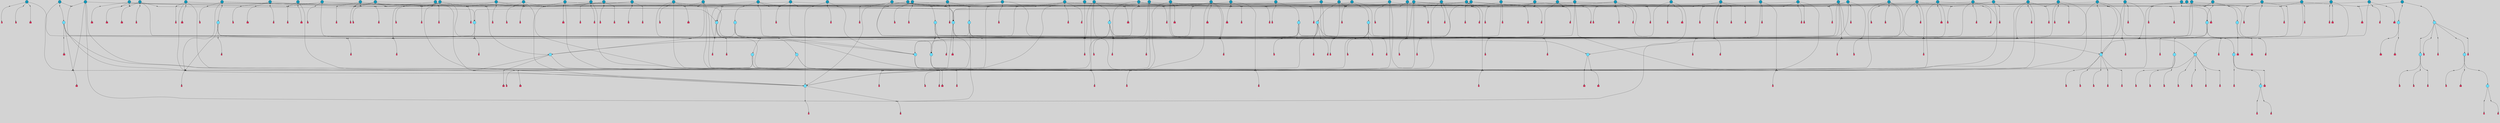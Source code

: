 // File exported with GEGELATI v1.3.1
// On the 2024-04-08 17:21:36
// With the File::TPGGraphDotExporter
digraph{
	graph[pad = "0.212, 0.055" bgcolor = lightgray]
	node[shape=circle style = filled label = ""]
		T3 [fillcolor="#66ddff"]
		T4 [fillcolor="#66ddff"]
		T7 [fillcolor="#66ddff"]
		T9 [fillcolor="#66ddff"]
		T11 [fillcolor="#66ddff"]
		T24 [fillcolor="#66ddff"]
		T27 [fillcolor="#66ddff"]
		T54 [fillcolor="#66ddff"]
		T95 [fillcolor="#66ddff"]
		T96 [fillcolor="#66ddff"]
		T111 [fillcolor="#66ddff"]
		T129 [fillcolor="#66ddff"]
		T159 [fillcolor="#1199bb"]
		T160 [fillcolor="#66ddff"]
		T176 [fillcolor="#1199bb"]
		T184 [fillcolor="#1199bb"]
		T194 [fillcolor="#1199bb"]
		T195 [fillcolor="#1199bb"]
		T210 [fillcolor="#1199bb"]
		T212 [fillcolor="#66ddff"]
		T213 [fillcolor="#1199bb"]
		T214 [fillcolor="#66ddff"]
		T215 [fillcolor="#1199bb"]
		T217 [fillcolor="#1199bb"]
		T221 [fillcolor="#1199bb"]
		T226 [fillcolor="#1199bb"]
		T232 [fillcolor="#1199bb"]
		T239 [fillcolor="#1199bb"]
		T241 [fillcolor="#1199bb"]
		T242 [fillcolor="#66ddff"]
		T244 [fillcolor="#1199bb"]
		T247 [fillcolor="#1199bb"]
		T250 [fillcolor="#1199bb"]
		T254 [fillcolor="#1199bb"]
		T258 [fillcolor="#1199bb"]
		T259 [fillcolor="#1199bb"]
		T260 [fillcolor="#1199bb"]
		T261 [fillcolor="#66ddff"]
		T264 [fillcolor="#1199bb"]
		T266 [fillcolor="#1199bb"]
		T267 [fillcolor="#1199bb"]
		T273 [fillcolor="#1199bb"]
		T274 [fillcolor="#1199bb"]
		T275 [fillcolor="#1199bb"]
		T276 [fillcolor="#1199bb"]
		T277 [fillcolor="#66ddff"]
		T278 [fillcolor="#1199bb"]
		T280 [fillcolor="#1199bb"]
		T282 [fillcolor="#66ddff"]
		T286 [fillcolor="#1199bb"]
		T289 [fillcolor="#1199bb"]
		T290 [fillcolor="#1199bb"]
		T294 [fillcolor="#1199bb"]
		T300 [fillcolor="#1199bb"]
		T305 [fillcolor="#66ddff"]
		T306 [fillcolor="#1199bb"]
		T307 [fillcolor="#1199bb"]
		T316 [fillcolor="#1199bb"]
		T317 [fillcolor="#1199bb"]
		T320 [fillcolor="#1199bb"]
		T322 [fillcolor="#66ddff"]
		T323 [fillcolor="#1199bb"]
		T324 [fillcolor="#1199bb"]
		T325 [fillcolor="#1199bb"]
		T326 [fillcolor="#1199bb"]
		T327 [fillcolor="#66ddff"]
		T328 [fillcolor="#1199bb"]
		T329 [fillcolor="#66ddff"]
		T330 [fillcolor="#66ddff"]
		T331 [fillcolor="#66ddff"]
		T332 [fillcolor="#66ddff"]
		T333 [fillcolor="#1199bb"]
		T334 [fillcolor="#66ddff"]
		T335 [fillcolor="#66ddff"]
		T336 [fillcolor="#66ddff"]
		T337 [fillcolor="#66ddff"]
		T338 [fillcolor="#66ddff"]
		T340 [fillcolor="#1199bb"]
		T341 [fillcolor="#1199bb"]
		T342 [fillcolor="#1199bb"]
		T343 [fillcolor="#1199bb"]
		T345 [fillcolor="#1199bb"]
		T348 [fillcolor="#1199bb"]
		T349 [fillcolor="#1199bb"]
		T351 [fillcolor="#1199bb"]
		T353 [fillcolor="#1199bb"]
		T356 [fillcolor="#1199bb"]
		T357 [fillcolor="#1199bb"]
		T359 [fillcolor="#1199bb"]
		T360 [fillcolor="#1199bb"]
		T362 [fillcolor="#1199bb"]
		T366 [fillcolor="#1199bb"]
		T369 [fillcolor="#1199bb"]
		T370 [fillcolor="#1199bb"]
		T372 [fillcolor="#1199bb"]
		T376 [fillcolor="#1199bb"]
		T379 [fillcolor="#1199bb"]
		T380 [fillcolor="#1199bb"]
		T381 [fillcolor="#1199bb"]
		T382 [fillcolor="#1199bb"]
		T383 [fillcolor="#1199bb"]
		T384 [fillcolor="#1199bb"]
		T385 [fillcolor="#1199bb"]
		T386 [fillcolor="#1199bb"]
		T387 [fillcolor="#1199bb"]
		T388 [fillcolor="#1199bb"]
		T389 [fillcolor="#1199bb"]
		T390 [fillcolor="#1199bb"]
		P2408 [fillcolor="#cccccc" shape=point] //6|
		I2408 [shape=box style=invis label="6|1&2|6#1|7&#92;n10|7&2|0#1|5&#92;n9|4&0|1#2|2&#92;n8|6&0|0#1|0&#92;n"]
		P2408 -> I2408[style=invis]
		A1991 [fillcolor="#ff3366" shape=box margin=0.03 width=0 height=0 label="3"]
		T3 -> P2408 -> A1991
		P2409 [fillcolor="#cccccc" shape=point] //3|
		I2409 [shape=box style=invis label="7|6&2|4#0|2&#92;n10|3&2|7#1|4&#92;n11|6&0|4#0|1&#92;n7|1&0|0#2|6&#92;n7|6&0|3#2|6&#92;n4|0&2|6#0|1&#92;n4|4&2|5#0|2&#92;n4|6&0|4#2|7&#92;n10|0&2|3#1|5&#92;n2|6&0|5#0|2&#92;n1|0&2|3#0|7&#92;n1|6&2|0#0|5&#92;n6|2&0|1#0|7&#92;n9|2&0|3#2|7&#92;n5|3&0|6#0|6&#92;n1|7&2|5#2|3&#92;n8|1&2|7#0|6&#92;n1|0&2|5#2|1&#92;n7|1&2|2#2|5&#92;n7|4&2|6#0|3&#92;n"]
		P2409 -> I2409[style=invis]
		A1992 [fillcolor="#ff3366" shape=box margin=0.03 width=0 height=0 label="4"]
		T3 -> P2409 -> A1992
		P2410 [fillcolor="#cccccc" shape=point] //7|
		I2410 [shape=box style=invis label="0|2&2|4#2|6&#92;n5|3&0|6#0|1&#92;n4|7&2|6#0|5&#92;n7|6&0|7#0|5&#92;n10|7&2|2#1|1&#92;n"]
		P2410 -> I2410[style=invis]
		A1993 [fillcolor="#ff3366" shape=box margin=0.03 width=0 height=0 label="4"]
		T4 -> P2410 -> A1993
		P2411 [fillcolor="#cccccc" shape=point] //0|
		I2411 [shape=box style=invis label="2|5&0|1#0|6&#92;n6|1&2|2#2|7&#92;n8|0&0|3#1|4&#92;n4|3&2|5#2|4&#92;n8|1&2|4#0|0&#92;n6|6&0|1#2|6&#92;n11|7&2|4#2|5&#92;n6|2&2|4#0|2&#92;n8|5&2|4#2|4&#92;n2|1&2|1#2|2&#92;n2|7&2|5#2|6&#92;n9|7&0|5#0|4&#92;n1|2&0|5#2|6&#92;n4|2&2|3#2|7&#92;n3|3&2|1#0|2&#92;n"]
		P2411 -> I2411[style=invis]
		A1994 [fillcolor="#ff3366" shape=box margin=0.03 width=0 height=0 label="5"]
		T4 -> P2411 -> A1994
		P2412 [fillcolor="#cccccc" shape=point] //-3|
		I2412 [shape=box style=invis label="1|6&2|7#0|7&#92;n10|2&0|7#1|3&#92;n9|6&2|7#2|2&#92;n5|3&0|7#0|7&#92;n1|6&2|3#0|0&#92;n2|3&2|3#2|2&#92;n5|1&2|6#0|6&#92;n"]
		P2412 -> I2412[style=invis]
		A1995 [fillcolor="#ff3366" shape=box margin=0.03 width=0 height=0 label="7"]
		T7 -> P2412 -> A1995
		P2413 [fillcolor="#cccccc" shape=point] //5|
		I2413 [shape=box style=invis label="0|5&2|3#0|1&#92;n0|6&2|1#2|4&#92;n6|2&2|6#0|7&#92;n7|4&0|3#0|1&#92;n5|4&0|7#1|6&#92;n9|1&0|5#2|2&#92;n6|3&2|3#1|7&#92;n11|7&2|4#1|6&#92;n2|5&0|1#0|0&#92;n4|7&0|0#0|2&#92;n6|2&0|6#0|0&#92;n2|1&2|6#2|4&#92;n10|0&2|0#1|0&#92;n6|6&2|4#0|6&#92;n"]
		P2413 -> I2413[style=invis]
		A1996 [fillcolor="#ff3366" shape=box margin=0.03 width=0 height=0 label="8"]
		T7 -> P2413 -> A1996
		P2414 [fillcolor="#cccccc" shape=point] //-6|
		I2414 [shape=box style=invis label="11|1&0|7#2|0&#92;n10|4&0|1#1|0&#92;n4|3&2|4#2|1&#92;n0|5&2|0#0|0&#92;n6|1&0|0#0|3&#92;n8|2&2|0#0|4&#92;n11|4&2|0#1|6&#92;n7|0&2|6#2|3&#92;n5|3&2|6#2|0&#92;n2|0&2|0#0|4&#92;n"]
		P2414 -> I2414[style=invis]
		A1997 [fillcolor="#ff3366" shape=box margin=0.03 width=0 height=0 label="9"]
		T9 -> P2414 -> A1997
		P2415 [fillcolor="#cccccc" shape=point] //2|
		I2415 [shape=box style=invis label="6|3&2|7#1|4&#92;n8|6&0|0#2|5&#92;n2|1&0|2#0|3&#92;n8|7&0|6#0|4&#92;n2|1&2|0#0|1&#92;n0|0&2|2#2|3&#92;n6|6&0|7#2|1&#92;n6|1&0|7#2|6&#92;n5|4&2|7#0|4&#92;n0|3&0|4#2|0&#92;n11|0&2|0#2|5&#92;n4|5&2|5#2|4&#92;n5|7&0|6#0|4&#92;n9|7&2|5#0|3&#92;n5|4&2|1#0|3&#92;n5|3&0|1#1|7&#92;n0|4&0|3#2|5&#92;n"]
		P2415 -> I2415[style=invis]
		A1998 [fillcolor="#ff3366" shape=box margin=0.03 width=0 height=0 label="10"]
		T9 -> P2415 -> A1998
		P2416 [fillcolor="#cccccc" shape=point] //6|
		I2416 [shape=box style=invis label="3|0&2|7#2|2&#92;n3|2&0|4#2|5&#92;n5|1&0|2#1|0&#92;n8|7&0|1#2|0&#92;n8|5&0|3#0|6&#92;n0|2&0|2#2|3&#92;n1|5&2|5#0|5&#92;n5|6&0|6#0|7&#92;n6|7&0|0#2|6&#92;n1|2&2|3#0|0&#92;n7|7&2|3#0|4&#92;n0|7&2|7#0|6&#92;n1|0&2|2#2|7&#92;n4|4&0|1#0|0&#92;n"]
		P2416 -> I2416[style=invis]
		A1999 [fillcolor="#ff3366" shape=box margin=0.03 width=0 height=0 label="11"]
		T11 -> P2416 -> A1999
		P2417 [fillcolor="#cccccc" shape=point] //-4|
		I2417 [shape=box style=invis label="4|1&0|4#2|6&#92;n1|2&2|2#2|0&#92;n1|2&2|0#0|6&#92;n8|4&2|3#2|5&#92;n5|5&2|1#1|0&#92;n"]
		P2417 -> I2417[style=invis]
		A2000 [fillcolor="#ff3366" shape=box margin=0.03 width=0 height=0 label="12"]
		T11 -> P2417 -> A2000
		P2418 [fillcolor="#cccccc" shape=point] //-3|
		I2418 [shape=box style=invis label="8|1&2|3#0|5&#92;n0|6&0|5#0|5&#92;n3|7&2|1#0|6&#92;n3|5&0|1#0|0&#92;n9|5&2|0#0|4&#92;n3|5&0|2#0|3&#92;n10|6&2|4#1|0&#92;n9|4&2|7#2|6&#92;n1|7&2|5#2|2&#92;n"]
		P2418 -> I2418[style=invis]
		A2001 [fillcolor="#ff3366" shape=box margin=0.03 width=0 height=0 label="5"]
		T4 -> P2418 -> A2001
		P2419 [fillcolor="#cccccc" shape=point] //1|
		I2419 [shape=box style=invis label="5|1&0|6#2|7&#92;n2|4&0|4#2|2&#92;n0|6&0|5#0|4&#92;n10|6&2|5#1|6&#92;n9|3&0|1#1|7&#92;n10|3&2|2#1|0&#92;n5|0&0|0#2|1&#92;n11|3&2|3#1|5&#92;n10|3&0|1#1|0&#92;n2|4&0|1#0|1&#92;n0|2&0|3#2|4&#92;n9|2&2|1#2|5&#92;n11|7&2|6#2|6&#92;n"]
		P2419 -> I2419[style=invis]
		T24 -> P2419 -> T7
		P2420 [fillcolor="#cccccc" shape=point] //5|
		I2420 [shape=box style=invis label="3|0&2|0#0|1&#92;n3|0&0|7#0|1&#92;n5|3&0|2#2|6&#92;n4|4&2|4#2|6&#92;n11|2&0|7#1|6&#92;n2|7&2|2#2|5&#92;n9|3&2|6#2|7&#92;n7|7&0|0#0|4&#92;n6|1&2|4#2|3&#92;n5|4&2|0#1|6&#92;n1|3&0|7#0|4&#92;n"]
		P2420 -> I2420[style=invis]
		A2002 [fillcolor="#ff3366" shape=box margin=0.03 width=0 height=0 label="7"]
		T24 -> P2420 -> A2002
		P2421 [fillcolor="#cccccc" shape=point] //-2|
		I2421 [shape=box style=invis label="4|1&0|4#0|3&#92;n4|2&0|5#2|0&#92;n5|5&2|6#0|5&#92;n1|4&0|1#0|2&#92;n6|3&2|7#1|5&#92;n0|4&2|0#0|3&#92;n8|5&2|5#1|2&#92;n10|7&2|7#1|1&#92;n3|4&0|0#2|1&#92;n3|6&2|5#2|5&#92;n8|3&0|1#0|7&#92;n10|0&2|7#1|3&#92;n4|1&2|4#0|1&#92;n9|3&2|0#0|4&#92;n3|6&2|0#0|4&#92;n1|2&0|6#2|1&#92;n4|0&2|1#2|2&#92;n"]
		P2421 -> I2421[style=invis]
		A2003 [fillcolor="#ff3366" shape=box margin=0.03 width=0 height=0 label="14"]
		T24 -> P2421 -> A2003
		P2422 [fillcolor="#cccccc" shape=point] //2|
		I2422 [shape=box style=invis label="9|1&2|3#0|1&#92;n5|2&2|0#2|4&#92;n3|6&2|5#2|7&#92;n7|0&2|5#0|4&#92;n1|2&0|3#0|5&#92;n7|3&2|7#0|0&#92;n"]
		P2422 -> I2422[style=invis]
		A2004 [fillcolor="#ff3366" shape=box margin=0.03 width=0 height=0 label="2"]
		T27 -> P2422 -> A2004
		P2423 [fillcolor="#cccccc" shape=point] //-6|
		I2423 [shape=box style=invis label="7|5&0|4#0|4&#92;n11|0&2|5#2|1&#92;n"]
		P2423 -> I2423[style=invis]
		A2005 [fillcolor="#ff3366" shape=box margin=0.03 width=0 height=0 label="3"]
		T27 -> P2423 -> A2005
		T27 -> P2409
		T27 -> P2411
		P2424 [fillcolor="#cccccc" shape=point] //0|
		I2424 [shape=box style=invis label="4|0&0|3#2|7&#92;n10|2&0|3#1|7&#92;n3|5&0|2#0|3&#92;n4|5&0|0#2|1&#92;n10|7&2|0#1|2&#92;n5|3&2|3#1|6&#92;n9|5&2|0#0|4&#92;n5|4&2|7#0|2&#92;n10|3&2|7#1|4&#92;n7|2&0|1#2|6&#92;n8|6&0|5#0|5&#92;n8|7&2|3#0|5&#92;n2|6&2|4#0|0&#92;n"]
		P2424 -> I2424[style=invis]
		A2006 [fillcolor="#ff3366" shape=box margin=0.03 width=0 height=0 label="5"]
		T27 -> P2424 -> A2006
		P2425 [fillcolor="#cccccc" shape=point] //8|
		I2425 [shape=box style=invis label="9|0&0|1#2|0&#92;n10|1&2|5#1|4&#92;n8|2&2|6#0|4&#92;n2|4&2|5#2|3&#92;n4|2&2|2#0|2&#92;n7|5&0|2#0|0&#92;n8|2&2|1#1|3&#92;n8|7&0|7#2|1&#92;n1|1&0|0#0|7&#92;n5|6&2|5#1|0&#92;n6|6&2|5#0|0&#92;n11|4&0|3#2|6&#92;n4|2&2|4#0|7&#92;n5|6&0|1#2|0&#92;n11|3&0|2#0|7&#92;n"]
		P2425 -> I2425[style=invis]
		A2007 [fillcolor="#ff3366" shape=box margin=0.03 width=0 height=0 label="6"]
		T54 -> P2425 -> A2007
		T54 -> P2420
		P2426 [fillcolor="#cccccc" shape=point] //-10|
		I2426 [shape=box style=invis label="3|6&0|0#0|4&#92;n4|1&2|4#0|1&#92;n5|1&0|1#0|4&#92;n5|5&2|6#0|5&#92;n6|5&0|6#0|3&#92;n11|1&2|0#0|1&#92;n0|7&2|0#0|3&#92;n1|2&0|6#0|1&#92;n8|0&0|4#2|0&#92;n0|4&0|7#2|7&#92;n7|0&2|7#1|3&#92;n3|1&0|5#2|5&#92;n5|1&0|4#0|3&#92;n2|2&0|2#0|0&#92;n8|3&0|1#0|7&#92;n3|0&0|3#0|5&#92;n7|2&0|5#2|0&#92;n6|3&2|7#1|5&#92;n4|7&2|7#2|1&#92;n"]
		P2426 -> I2426[style=invis]
		A2008 [fillcolor="#ff3366" shape=box margin=0.03 width=0 height=0 label="14"]
		T54 -> P2426 -> A2008
		T54 -> P2413
		P2427 [fillcolor="#cccccc" shape=point] //4|
		I2427 [shape=box style=invis label="4|3&0|6#0|3&#92;n5|7&2|3#2|2&#92;n5|6&0|7#1|2&#92;n1|4&2|6#0|3&#92;n8|4&2|1#2|5&#92;n9|5&2|4#1|4&#92;n2|4&0|5#0|7&#92;n10|0&0|6#1|3&#92;n3|0&0|6#0|2&#92;n2|7&2|7#2|6&#92;n5|2&0|5#1|5&#92;n10|4&2|5#1|7&#92;n4|0&0|4#2|4&#92;n11|1&0|4#2|6&#92;n10|6&2|0#1|4&#92;n9|7&0|3#1|4&#92;n4|5&2|7#0|6&#92;n11|5&2|6#2|3&#92;n0|3&0|5#0|1&#92;n"]
		P2427 -> I2427[style=invis]
		A2009 [fillcolor="#ff3366" shape=box margin=0.03 width=0 height=0 label="13"]
		T95 -> P2427 -> A2009
		P2428 [fillcolor="#cccccc" shape=point] //8|
		I2428 [shape=box style=invis label="9|7&0|5#2|5&#92;n3|3&2|3#0|2&#92;n9|5&2|2#1|0&#92;n2|3&0|6#0|3&#92;n4|4&2|5#2|7&#92;n11|3&2|0#1|5&#92;n6|6&2|1#2|2&#92;n4|6&0|1#2|2&#92;n2|5&2|7#2|2&#92;n7|7&2|2#2|3&#92;n6|5&0|3#2|6&#92;n6|7&0|6#0|2&#92;n"]
		P2428 -> I2428[style=invis]
		A2010 [fillcolor="#ff3366" shape=box margin=0.03 width=0 height=0 label="14"]
		T95 -> P2428 -> A2010
		P2429 [fillcolor="#cccccc" shape=point] //2|
		I2429 [shape=box style=invis label="4|1&0|4#2|6&#92;n5|5&2|1#1|0&#92;n1|0&2|0#0|6&#92;n8|4&2|3#2|5&#92;n"]
		P2429 -> I2429[style=invis]
		T95 -> P2429 -> T11
		P2430 [fillcolor="#cccccc" shape=point] //-9|
		I2430 [shape=box style=invis label="2|0&2|0#2|1&#92;n4|4&2|4#2|6&#92;n9|1&0|3#1|7&#92;n5|3&0|2#2|6&#92;n2|7&2|2#2|5&#92;n5|4&2|0#1|6&#92;n3|0&0|7#0|1&#92;n1|3&0|7#0|4&#92;n11|6&2|2#0|7&#92;n7|7&0|0#0|4&#92;n11|0&0|7#1|6&#92;n9|3&2|6#2|7&#92;n"]
		P2430 -> I2430[style=invis]
		A2011 [fillcolor="#ff3366" shape=box margin=0.03 width=0 height=0 label="7"]
		T95 -> P2430 -> A2011
		P2431 [fillcolor="#cccccc" shape=point] //-8|
		I2431 [shape=box style=invis label="7|5&0|4#2|4&#92;n"]
		P2431 -> I2431[style=invis]
		A2012 [fillcolor="#ff3366" shape=box margin=0.03 width=0 height=0 label="3"]
		T95 -> P2431 -> A2012
		P2432 [fillcolor="#cccccc" shape=point] //6|
		I2432 [shape=box style=invis label="0|5&2|3#0|1&#92;n0|6&2|1#2|4&#92;n9|1&0|5#2|2&#92;n7|4&0|3#0|1&#92;n5|4&0|7#1|6&#92;n2|5&0|1#0|0&#92;n6|3&2|3#1|7&#92;n11|7&2|4#1|6&#92;n6|2&2|6#0|1&#92;n4|7&0|0#0|2&#92;n6|2&0|6#0|0&#92;n9|1&2|6#2|4&#92;n10|0&2|0#1|0&#92;n6|6&2|4#0|6&#92;n"]
		P2432 -> I2432[style=invis]
		A2013 [fillcolor="#ff3366" shape=box margin=0.03 width=0 height=0 label="8"]
		T96 -> P2432 -> A2013
		P2433 [fillcolor="#cccccc" shape=point] //5|
		I2433 [shape=box style=invis label="10|4&0|1#1|0&#92;n4|3&2|4#2|1&#92;n2|0&2|0#0|4&#92;n6|1&0|0#0|3&#92;n8|2&2|0#0|4&#92;n0|0&0|0#0|0&#92;n11|4&2|0#1|6&#92;n7|0&2|6#2|3&#92;n5|3&2|6#2|0&#92;n0|0&2|0#0|0&#92;n"]
		P2433 -> I2433[style=invis]
		A2014 [fillcolor="#ff3366" shape=box margin=0.03 width=0 height=0 label="9"]
		T96 -> P2433 -> A2014
		T96 -> P2408
		P2434 [fillcolor="#cccccc" shape=point] //1|
		I2434 [shape=box style=invis label="5|4&0|7#1|6&#92;n0|6&2|1#2|4&#92;n7|4&0|3#0|1&#92;n0|5&2|3#0|1&#92;n9|1&0|5#2|2&#92;n6|3&2|3#1|7&#92;n11|7&2|4#1|6&#92;n2|5&0|1#0|0&#92;n7|5&2|3#1|1&#92;n4|7&0|0#0|2&#92;n6|2&0|6#0|0&#92;n2|1&2|6#2|4&#92;n10|0&2|7#1|0&#92;n6|6&2|4#0|6&#92;n"]
		P2434 -> I2434[style=invis]
		A2015 [fillcolor="#ff3366" shape=box margin=0.03 width=0 height=0 label="8"]
		T96 -> P2434 -> A2015
		T96 -> P2418
		P2435 [fillcolor="#cccccc" shape=point] //-5|
		I2435 [shape=box style=invis label="0|0&2|3#0|2&#92;n10|5&0|6#1|3&#92;n7|3&0|6#2|3&#92;n3|4&0|6#0|6&#92;n10|5&0|2#1|1&#92;n5|0&0|1#0|3&#92;n6|6&2|5#1|5&#92;n7|4&0|2#1|7&#92;n5|7&0|1#2|5&#92;n1|5&0|0#0|3&#92;n7|5&2|1#2|6&#92;n9|0&0|2#0|0&#92;n4|0&2|4#0|0&#92;n4|6&0|0#2|3&#92;n3|1&0|6#2|5&#92;n7|7&2|1#2|3&#92;n9|4&2|2#0|6&#92;n"]
		P2435 -> I2435[style=invis]
		T111 -> P2435 -> T9
		P2436 [fillcolor="#cccccc" shape=point] //7|
		I2436 [shape=box style=invis label="7|4&2|1#2|0&#92;n4|1&2|4#2|3&#92;n5|0&2|0#2|2&#92;n6|1&2|4#2|6&#92;n"]
		P2436 -> I2436[style=invis]
		A2016 [fillcolor="#ff3366" shape=box margin=0.03 width=0 height=0 label="9"]
		T111 -> P2436 -> A2016
		P2437 [fillcolor="#cccccc" shape=point] //2|
		I2437 [shape=box style=invis label="3|0&2|0#0|1&#92;n11|2&0|7#1|6&#92;n8|7&2|4#0|5&#92;n5|3&0|2#2|6&#92;n4|4&2|4#2|6&#92;n3|0&0|7#0|1&#92;n2|7&2|2#2|5&#92;n9|3&2|6#2|7&#92;n7|7&0|0#0|4&#92;n6|1&2|4#1|3&#92;n5|4&2|0#1|6&#92;n1|3&0|7#0|4&#92;n"]
		P2437 -> I2437[style=invis]
		A2017 [fillcolor="#ff3366" shape=box margin=0.03 width=0 height=0 label="7"]
		T111 -> P2437 -> A2017
		T111 -> P2414
		T129 -> P2425
		T129 -> P2420
		P2438 [fillcolor="#cccccc" shape=point] //10|
		I2438 [shape=box style=invis label="4|5&2|7#2|1&#92;n1|7&2|3#0|6&#92;n3|5&2|2#0|3&#92;n10|3&0|7#1|4&#92;n7|1&0|4#2|6&#92;n10|2&0|3#1|7&#92;n9|5&2|0#0|4&#92;n4|0&0|3#2|7&#92;n11|4&2|6#1|2&#92;n5|4&2|7#0|2&#92;n2|6&2|4#0|0&#92;n6|5&0|7#2|1&#92;n5|3&2|3#1|6&#92;n10|7&2|0#1|2&#92;n"]
		P2438 -> I2438[style=invis]
		A2018 [fillcolor="#ff3366" shape=box margin=0.03 width=0 height=0 label="5"]
		T129 -> P2438 -> A2018
		P2439 [fillcolor="#cccccc" shape=point] //5|
		I2439 [shape=box style=invis label="9|4&2|3#1|3&#92;n0|4&2|4#0|5&#92;n6|1&2|6#2|5&#92;n4|0&0|5#2|0&#92;n"]
		P2439 -> I2439[style=invis]
		A2019 [fillcolor="#ff3366" shape=box margin=0.03 width=0 height=0 label="7"]
		T129 -> P2439 -> A2019
		P2440 [fillcolor="#cccccc" shape=point] //6|
		I2440 [shape=box style=invis label="9|4&2|7#0|6&#92;n8|4&0|1#1|0&#92;n1|3&0|0#2|1&#92;n2|4&0|6#2|2&#92;n5|1&2|5#0|7&#92;n3|0&0|3#2|6&#92;n2|2&2|6#0|2&#92;n8|4&0|4#2|2&#92;n5|1&2|4#0|3&#92;n9|4&0|6#0|6&#92;n5|0&2|2#1|5&#92;n11|7&0|0#1|1&#92;n0|4&0|3#0|3&#92;n7|7&2|4#2|5&#92;n1|5&0|1#2|1&#92;n"]
		P2440 -> I2440[style=invis]
		A2020 [fillcolor="#ff3366" shape=box margin=0.03 width=0 height=0 label="1"]
		T129 -> P2440 -> A2020
		P2441 [fillcolor="#cccccc" shape=point] //7|
		I2441 [shape=box style=invis label="7|0&2|1#2|0&#92;n9|7&2|1#1|7&#92;n8|2&0|1#1|0&#92;n6|6&0|2#1|1&#92;n2|2&0|5#0|0&#92;n5|7&0|0#2|1&#92;n5|1&2|5#1|5&#92;n4|7&2|4#2|3&#92;n10|5&2|2#1|5&#92;n1|3&2|2#2|0&#92;n10|2&2|6#1|5&#92;n"]
		P2441 -> I2441[style=invis]
		A2021 [fillcolor="#ff3366" shape=box margin=0.03 width=0 height=0 label="1"]
		T159 -> P2441 -> A2021
		P2442 [fillcolor="#cccccc" shape=point] //7|
		I2442 [shape=box style=invis label="7|4&2|7#0|4&#92;n4|6&0|1#2|5&#92;n2|1&2|3#0|0&#92;n4|3&2|0#0|1&#92;n0|0&2|7#2|7&#92;n7|7&0|5#2|3&#92;n5|0&2|1#2|2&#92;n10|0&0|4#1|2&#92;n4|4&0|7#0|0&#92;n6|7&0|2#0|1&#92;n1|4&2|5#0|4&#92;n"]
		P2442 -> I2442[style=invis]
		A2022 [fillcolor="#ff3366" shape=box margin=0.03 width=0 height=0 label="0"]
		T159 -> P2442 -> A2022
		P2443 [fillcolor="#cccccc" shape=point] //5|
		I2443 [shape=box style=invis label="0|5&2|3#0|1&#92;n0|6&2|1#2|4&#92;n6|2&2|6#0|7&#92;n9|0&2|7#1|1&#92;n7|4&0|3#0|1&#92;n11|7&2|4#1|6&#92;n9|1&0|5#2|2&#92;n5|4&0|7#1|6&#92;n2|5&0|1#0|0&#92;n4|7&0|0#0|2&#92;n6|2&0|6#0|0&#92;n2|1&2|6#2|4&#92;n10|0&0|0#1|0&#92;n6|6&2|4#0|6&#92;n"]
		P2443 -> I2443[style=invis]
		T159 -> P2443 -> T129
		T160 -> P2427
		T160 -> P2430
		P2444 [fillcolor="#cccccc" shape=point] //5|
		I2444 [shape=box style=invis label="6|0&2|7#2|7&#92;n3|6&2|6#2|6&#92;n6|3&0|5#1|2&#92;n"]
		P2444 -> I2444[style=invis]
		A2023 [fillcolor="#ff3366" shape=box margin=0.03 width=0 height=0 label="3"]
		T160 -> P2444 -> A2023
		P2445 [fillcolor="#cccccc" shape=point] //-2|
		I2445 [shape=box style=invis label="11|7&2|0#1|7&#92;n4|3&0|1#2|5&#92;n0|4&2|4#2|7&#92;n1|6&0|0#0|4&#92;n4|0&0|0#0|5&#92;n0|6&2|3#2|0&#92;n9|6&2|5#1|3&#92;n0|7&2|1#2|5&#92;n4|4&0|5#0|1&#92;n10|4&0|0#1|0&#92;n"]
		P2445 -> I2445[style=invis]
		A2024 [fillcolor="#ff3366" shape=box margin=0.03 width=0 height=0 label="12"]
		T160 -> P2445 -> A2024
		T160 -> P2420
		P2446 [fillcolor="#cccccc" shape=point] //3|
		I2446 [shape=box style=invis label="4|7&0|7#2|7&#92;n11|5&2|6#0|2&#92;n5|5&2|6#2|0&#92;n3|2&0|6#0|3&#92;n10|2&2|5#1|5&#92;n9|4&2|3#1|5&#92;n2|5&2|7#2|4&#92;n11|3&2|5#1|0&#92;n7|0&0|7#2|1&#92;n1|2&0|5#0|1&#92;n"]
		P2446 -> I2446[style=invis]
		A2025 [fillcolor="#ff3366" shape=box margin=0.03 width=0 height=0 label="5"]
		T176 -> P2446 -> A2025
		P2447 [fillcolor="#cccccc" shape=point] //2|
		I2447 [shape=box style=invis label="7|1&0|6#0|1&#92;n5|2&2|5#1|6&#92;n10|1&2|1#1|1&#92;n4|7&0|4#2|2&#92;n11|7&0|4#2|7&#92;n5|0&0|5#1|7&#92;n8|2&0|5#2|4&#92;n10|0&2|6#1|6&#92;n5|1&0|1#2|3&#92;n1|6&2|0#0|1&#92;n9|6&2|2#1|4&#92;n3|4&2|3#0|0&#92;n10|1&0|1#1|0&#92;n2|2&0|1#2|1&#92;n3|1&2|7#0|3&#92;n"]
		P2447 -> I2447[style=invis]
		A2026 [fillcolor="#ff3366" shape=box margin=0.03 width=0 height=0 label="10"]
		T176 -> P2447 -> A2026
		P2448 [fillcolor="#cccccc" shape=point] //-1|
		I2448 [shape=box style=invis label="1|7&2|1#0|6&#92;n8|1&2|3#0|5&#92;n10|6&2|7#1|0&#92;n1|7&2|5#0|2&#92;n0|3&0|3#2|2&#92;n3|5&0|1#0|0&#92;n3|5&0|2#0|3&#92;n1|5&2|0#0|4&#92;n5|7&2|2#2|5&#92;n4|0&2|3#0|3&#92;n"]
		P2448 -> I2448[style=invis]
		T176 -> P2448 -> T3
		P2449 [fillcolor="#cccccc" shape=point] //-3|
		I2449 [shape=box style=invis label="6|3&2|4#1|4&#92;n5|3&0|1#1|7&#92;n2|1&0|2#2|3&#92;n8|7&0|6#0|4&#92;n2|1&2|0#0|1&#92;n0|0&2|2#2|3&#92;n6|1&0|7#2|6&#92;n5|7&0|2#0|4&#92;n0|3&0|4#2|0&#92;n11|0&2|0#2|5&#92;n6|0&2|0#1|4&#92;n8|6&0|2#2|5&#92;n5|4&2|1#0|3&#92;n9|7&2|5#0|3&#92;n5|4&2|7#0|4&#92;n"]
		P2449 -> I2449[style=invis]
		A2027 [fillcolor="#ff3366" shape=box margin=0.03 width=0 height=0 label="10"]
		T176 -> P2449 -> A2027
		P2450 [fillcolor="#cccccc" shape=point] //4|
		I2450 [shape=box style=invis label="7|1&0|6#0|1&#92;n5|2&2|5#1|6&#92;n10|1&2|1#1|1&#92;n9|6&2|2#1|4&#92;n4|7&0|4#2|2&#92;n9|6&0|4#1|1&#92;n10|0&2|6#1|6&#92;n5|1&0|1#2|3&#92;n1|6&2|0#0|1&#92;n8|2&0|5#2|4&#92;n3|4&2|3#0|0&#92;n10|1&0|5#1|0&#92;n2|2&0|1#2|1&#92;n3|1&2|7#0|3&#92;n"]
		P2450 -> I2450[style=invis]
		A2028 [fillcolor="#ff3366" shape=box margin=0.03 width=0 height=0 label="10"]
		T176 -> P2450 -> A2028
		P2451 [fillcolor="#cccccc" shape=point] //-5|
		I2451 [shape=box style=invis label="10|6&2|5#1|6&#92;n9|3&0|1#1|7&#92;n2|4&0|1#0|1&#92;n11|3&0|7#1|6&#92;n5|1&0|6#2|7&#92;n8|0&0|0#0|1&#92;n0|6&0|7#0|4&#92;n6|7&2|6#2|6&#92;n11|0&2|3#0|5&#92;n"]
		P2451 -> I2451[style=invis]
		T184 -> P2451 -> T7
		P2452 [fillcolor="#cccccc" shape=point] //-9|
		I2452 [shape=box style=invis label="10|3&0|5#1|7&#92;n9|0&2|4#1|3&#92;n"]
		P2452 -> I2452[style=invis]
		A2029 [fillcolor="#ff3366" shape=box margin=0.03 width=0 height=0 label="3"]
		T184 -> P2452 -> A2029
		P2453 [fillcolor="#cccccc" shape=point] //-6|
		I2453 [shape=box style=invis label="3|5&0|0#0|2&#92;n6|6&2|1#2|6&#92;n4|6&0|1#2|5&#92;n7|1&0|6#1|3&#92;n11|1&2|4#0|5&#92;n1|2&0|1#2|3&#92;n4|3&0|5#2|4&#92;n4|0&0|5#2|0&#92;n8|5&2|4#2|4&#92;n2|4&0|1#0|6&#92;n5|1&2|4#0|0&#92;n3|3&2|1#0|2&#92;n9|7&0|5#0|4&#92;n2|2&0|6#2|0&#92;n7|1&2|2#2|2&#92;n"]
		P2453 -> I2453[style=invis]
		A2030 [fillcolor="#ff3366" shape=box margin=0.03 width=0 height=0 label="5"]
		T184 -> P2453 -> A2030
		P2454 [fillcolor="#cccccc" shape=point] //3|
		I2454 [shape=box style=invis label="7|2&0|2#2|4&#92;n0|4&0|6#2|7&#92;n9|0&0|1#2|2&#92;n8|6&0|0#1|0&#92;n"]
		P2454 -> I2454[style=invis]
		A2031 [fillcolor="#ff3366" shape=box margin=0.03 width=0 height=0 label="3"]
		T184 -> P2454 -> A2031
		T184 -> P2446
		P2455 [fillcolor="#cccccc" shape=point] //-2|
		I2455 [shape=box style=invis label="1|0&0|3#0|3&#92;n2|7&0|4#0|4&#92;n11|6&2|1#1|4&#92;n6|1&2|5#0|0&#92;n2|0&2|0#0|6&#92;n1|3&2|1#0|4&#92;n"]
		P2455 -> I2455[style=invis]
		A2032 [fillcolor="#ff3366" shape=box margin=0.03 width=0 height=0 label="2"]
		T194 -> P2455 -> A2032
		P2456 [fillcolor="#cccccc" shape=point] //3|
		I2456 [shape=box style=invis label="5|4&2|7#0|4&#92;n0|4&0|3#2|5&#92;n8|6&0|0#2|5&#92;n2|1&0|2#0|3&#92;n9|7&0|6#0|4&#92;n0|0&2|2#2|3&#92;n6|6&0|7#2|1&#92;n6|1&0|7#2|6&#92;n0|3&0|4#2|0&#92;n11|0&2|0#2|5&#92;n4|5&2|5#2|4&#92;n5|3&0|1#1|7&#92;n9|7&2|2#0|3&#92;n5|4&2|1#0|3&#92;n5|0&0|6#0|4&#92;n0|0&0|1#2|0&#92;n"]
		P2456 -> I2456[style=invis]
		A2033 [fillcolor="#ff3366" shape=box margin=0.03 width=0 height=0 label="10"]
		T194 -> P2456 -> A2033
		T194 -> P2448
		P2457 [fillcolor="#cccccc" shape=point] //10|
		I2457 [shape=box style=invis label="6|1&2|4#2|3&#92;n3|0&0|7#0|1&#92;n5|3&0|2#2|6&#92;n4|4&0|4#2|6&#92;n5|4&2|0#1|6&#92;n10|5&0|6#1|5&#92;n2|5&2|1#2|2&#92;n1|3&0|7#0|4&#92;n3|0&2|0#0|1&#92;n11|2&0|5#1|6&#92;n9|3&2|6#2|7&#92;n7|7&0|0#0|4&#92;n"]
		P2457 -> I2457[style=invis]
		A2034 [fillcolor="#ff3366" shape=box margin=0.03 width=0 height=0 label="7"]
		T194 -> P2457 -> A2034
		P2458 [fillcolor="#cccccc" shape=point] //5|
		I2458 [shape=box style=invis label="3|0&2|0#2|1&#92;n3|0&0|7#0|1&#92;n5|3&0|2#2|6&#92;n4|4&2|4#2|6&#92;n5|4&2|0#1|6&#92;n2|7&2|2#2|5&#92;n1|3&0|7#0|4&#92;n11|6&2|2#0|7&#92;n7|7&0|0#0|4&#92;n6|1&2|4#2|3&#92;n11|0&0|7#1|6&#92;n9|3&2|6#2|7&#92;n"]
		P2458 -> I2458[style=invis]
		A2035 [fillcolor="#ff3366" shape=box margin=0.03 width=0 height=0 label="7"]
		T195 -> P2458 -> A2035
		P2459 [fillcolor="#cccccc" shape=point] //4|
		I2459 [shape=box style=invis label="7|1&0|6#0|1&#92;n6|7&2|7#1|7&#92;n10|1&2|1#1|1&#92;n9|6&2|2#1|4&#92;n4|7&0|4#2|2&#92;n9|6&0|5#1|1&#92;n10|0&2|6#1|6&#92;n5|1&0|1#2|3&#92;n10|1&0|5#1|0&#92;n3|4&2|3#0|0&#92;n8|2&0|5#2|4&#92;n1|6&2|0#0|0&#92;n2|3&0|1#2|6&#92;n5|2&2|2#1|6&#92;n2|2&0|1#2|1&#92;n3|1&2|7#0|3&#92;n6|7&2|3#0|4&#92;n"]
		P2459 -> I2459[style=invis]
		A2036 [fillcolor="#ff3366" shape=box margin=0.03 width=0 height=0 label="10"]
		T195 -> P2459 -> A2036
		P2460 [fillcolor="#cccccc" shape=point] //-4|
		I2460 [shape=box style=invis label="0|4&0|0#2|7&#92;n8|5&2|4#2|4&#92;n4|3&2|5#2|4&#92;n11|7&2|2#2|5&#92;n6|5&2|2#2|7&#92;n3|2&0|7#0|7&#92;n3|3&2|1#0|3&#92;n2|6&0|3#2|5&#92;n0|1&2|6#2|2&#92;n8|2&0|0#1|6&#92;n0|7&0|5#0|4&#92;n9|5&0|3#2|7&#92;n2|7&2|5#2|6&#92;n9|0&2|0#0|1&#92;n1|2&2|4#0|2&#92;n"]
		P2460 -> I2460[style=invis]
		T195 -> P2460 -> T27
		T195 -> P2442
		T210 -> P2442
		T210 -> P2420
		P2461 [fillcolor="#cccccc" shape=point] //6|
		I2461 [shape=box style=invis label="10|4&2|6#1|2&#92;n8|4&0|1#1|0&#92;n0|4&2|6#0|0&#92;n8|4&2|5#2|1&#92;n7|5&2|5#1|0&#92;n3|6&0|6#2|2&#92;n1|7&0|7#0|5&#92;n2|0&0|7#2|4&#92;n2|6&2|2#0|0&#92;n0|7&2|7#0|7&#92;n11|6&0|4#2|2&#92;n5|5&0|0#0|1&#92;n10|1&0|0#1|0&#92;n7|3&0|1#2|5&#92;n9|2&2|7#1|5&#92;n9|4&2|6#2|7&#92;n1|6&2|4#2|2&#92;n3|3&2|2#0|7&#92;n1|6&2|0#0|0&#92;n6|4&2|6#1|0&#92;n"]
		P2461 -> I2461[style=invis]
		A2037 [fillcolor="#ff3366" shape=box margin=0.03 width=0 height=0 label="1"]
		T210 -> P2461 -> A2037
		P2462 [fillcolor="#cccccc" shape=point] //2|
		I2462 [shape=box style=invis label="4|5&2|7#2|1&#92;n1|7&2|3#0|6&#92;n3|5&2|2#0|3&#92;n10|3&2|7#1|4&#92;n7|1&0|4#2|6&#92;n4|0&0|3#2|7&#92;n9|5&2|0#0|4&#92;n10|2&0|3#1|7&#92;n11|4&2|6#1|2&#92;n10|3&2|1#1|6&#92;n5|4&2|7#0|2&#92;n2|6&2|4#0|0&#92;n6|5&0|7#2|1&#92;n5|3&2|3#1|6&#92;n10|7&2|0#1|2&#92;n"]
		P2462 -> I2462[style=invis]
		A2038 [fillcolor="#ff3366" shape=box margin=0.03 width=0 height=0 label="5"]
		T210 -> P2462 -> A2038
		P2463 [fillcolor="#cccccc" shape=point] //9|
		I2463 [shape=box style=invis label="11|0&2|0#1|1&#92;n3|6&0|6#0|0&#92;n1|4&0|0#2|4&#92;n7|5&2|2#1|3&#92;n11|7&2|6#1|7&#92;n5|2&0|6#1|5&#92;n9|5&0|6#0|3&#92;n2|2&2|7#0|5&#92;n9|3&2|2#2|0&#92;n11|0&2|7#0|1&#92;n1|1&2|0#0|1&#92;n6|6&0|6#1|2&#92;n9|7&0|1#0|3&#92;n2|0&2|4#2|5&#92;n2|4&2|2#0|0&#92;n6|1&2|1#1|7&#92;n10|7&2|5#1|6&#92;n11|5&2|7#2|4&#92;n"]
		P2463 -> I2463[style=invis]
		A2039 [fillcolor="#ff3366" shape=box margin=0.03 width=0 height=0 label="1"]
		T210 -> P2463 -> A2039
		P2464 [fillcolor="#cccccc" shape=point] //6|
		I2464 [shape=box style=invis label="9|4&2|7#0|6&#92;n8|4&0|1#1|0&#92;n1|3&0|0#2|1&#92;n2|4&0|6#2|2&#92;n5|1&2|5#0|7&#92;n3|0&0|3#2|6&#92;n2|2&2|6#0|2&#92;n8|4&0|4#2|2&#92;n5|1&2|4#0|3&#92;n9|4&0|6#0|6&#92;n5|0&2|2#1|5&#92;n11|7&0|0#1|1&#92;n0|4&0|3#0|3&#92;n7|7&2|4#2|5&#92;n1|5&0|1#2|1&#92;n"]
		P2464 -> I2464[style=invis]
		A2040 [fillcolor="#ff3366" shape=box margin=0.03 width=0 height=0 label="1"]
		T212 -> P2464 -> A2040
		P2465 [fillcolor="#cccccc" shape=point] //10|
		I2465 [shape=box style=invis label="4|5&2|7#2|1&#92;n1|7&2|3#0|6&#92;n3|5&2|2#0|3&#92;n10|3&0|7#1|4&#92;n7|1&0|4#2|6&#92;n10|2&0|3#1|7&#92;n9|5&2|0#0|4&#92;n4|0&0|3#2|7&#92;n11|4&2|6#1|2&#92;n5|4&2|7#0|2&#92;n2|6&2|4#0|0&#92;n6|5&0|7#2|1&#92;n5|3&2|3#1|6&#92;n10|7&2|0#1|2&#92;n"]
		P2465 -> I2465[style=invis]
		A2041 [fillcolor="#ff3366" shape=box margin=0.03 width=0 height=0 label="5"]
		T212 -> P2465 -> A2041
		P2466 [fillcolor="#cccccc" shape=point] //8|
		I2466 [shape=box style=invis label="9|0&0|1#2|0&#92;n10|1&2|5#1|4&#92;n8|2&2|6#0|4&#92;n2|4&2|5#2|3&#92;n4|2&2|2#0|2&#92;n7|5&0|2#0|0&#92;n8|2&2|1#1|3&#92;n8|7&0|7#2|1&#92;n1|1&0|0#0|7&#92;n5|6&2|5#1|0&#92;n6|6&2|5#0|0&#92;n11|4&0|3#2|6&#92;n4|2&2|4#0|7&#92;n5|6&0|1#2|0&#92;n11|3&0|2#0|7&#92;n"]
		P2466 -> I2466[style=invis]
		A2042 [fillcolor="#ff3366" shape=box margin=0.03 width=0 height=0 label="6"]
		T212 -> P2466 -> A2042
		P2467 [fillcolor="#cccccc" shape=point] //5|
		I2467 [shape=box style=invis label="3|0&2|0#0|1&#92;n3|0&0|7#0|1&#92;n5|3&0|2#2|6&#92;n4|4&2|4#2|6&#92;n11|2&0|7#1|6&#92;n2|7&2|2#2|5&#92;n9|3&2|6#2|7&#92;n7|7&0|0#0|4&#92;n6|1&2|4#2|3&#92;n5|4&2|0#1|6&#92;n1|3&0|7#0|4&#92;n"]
		P2467 -> I2467[style=invis]
		A2043 [fillcolor="#ff3366" shape=box margin=0.03 width=0 height=0 label="7"]
		T212 -> P2467 -> A2043
		P2468 [fillcolor="#cccccc" shape=point] //5|
		I2468 [shape=box style=invis label="0|5&2|3#0|1&#92;n0|6&2|1#2|4&#92;n6|2&2|6#0|7&#92;n9|0&2|7#1|1&#92;n7|4&0|3#0|1&#92;n11|7&2|4#1|6&#92;n9|1&0|5#2|2&#92;n5|4&0|7#1|6&#92;n2|5&0|1#0|0&#92;n4|7&0|0#0|2&#92;n6|2&0|6#0|0&#92;n2|1&2|6#2|4&#92;n10|0&0|0#1|0&#92;n6|6&2|4#0|6&#92;n"]
		P2468 -> I2468[style=invis]
		T213 -> P2468 -> T212
		P2469 [fillcolor="#cccccc" shape=point] //7|
		I2469 [shape=box style=invis label="7|4&2|7#0|4&#92;n4|6&0|1#2|5&#92;n2|1&2|3#0|0&#92;n4|3&2|0#0|1&#92;n0|0&2|7#2|7&#92;n7|7&0|5#2|3&#92;n5|0&2|1#2|2&#92;n10|0&0|4#1|2&#92;n4|4&0|7#0|0&#92;n6|7&0|2#0|1&#92;n1|4&2|5#0|4&#92;n"]
		P2469 -> I2469[style=invis]
		A2044 [fillcolor="#ff3366" shape=box margin=0.03 width=0 height=0 label="0"]
		T213 -> P2469 -> A2044
		P2470 [fillcolor="#cccccc" shape=point] //5|
		I2470 [shape=box style=invis label="9|4&2|3#1|3&#92;n0|4&2|4#0|5&#92;n6|1&2|6#2|5&#92;n4|0&0|5#2|0&#92;n"]
		P2470 -> I2470[style=invis]
		A2045 [fillcolor="#ff3366" shape=box margin=0.03 width=0 height=0 label="7"]
		T212 -> P2470 -> A2045
		P2471 [fillcolor="#cccccc" shape=point] //7|
		I2471 [shape=box style=invis label="7|0&2|1#2|0&#92;n9|7&2|1#1|7&#92;n8|2&0|1#1|0&#92;n6|6&0|2#1|1&#92;n2|2&0|5#0|0&#92;n5|7&0|0#2|1&#92;n5|1&2|5#1|5&#92;n4|7&2|4#2|3&#92;n10|5&2|2#1|5&#92;n1|3&2|2#2|0&#92;n10|2&2|6#1|5&#92;n"]
		P2471 -> I2471[style=invis]
		A2046 [fillcolor="#ff3366" shape=box margin=0.03 width=0 height=0 label="1"]
		T213 -> P2471 -> A2046
		P2472 [fillcolor="#cccccc" shape=point] //6|
		I2472 [shape=box style=invis label="9|4&2|7#0|6&#92;n8|4&0|1#1|0&#92;n1|3&0|0#2|1&#92;n2|4&0|6#2|2&#92;n5|1&2|5#0|7&#92;n3|0&0|3#2|6&#92;n2|2&2|6#0|2&#92;n8|4&0|4#2|2&#92;n5|1&2|4#0|3&#92;n9|4&0|6#0|6&#92;n5|0&2|2#1|5&#92;n11|7&0|0#1|1&#92;n0|4&0|3#0|3&#92;n7|7&2|4#2|5&#92;n1|5&0|1#2|1&#92;n"]
		P2472 -> I2472[style=invis]
		A2047 [fillcolor="#ff3366" shape=box margin=0.03 width=0 height=0 label="1"]
		T214 -> P2472 -> A2047
		P2473 [fillcolor="#cccccc" shape=point] //10|
		I2473 [shape=box style=invis label="4|5&2|7#2|1&#92;n1|7&2|3#0|6&#92;n3|5&2|2#0|3&#92;n10|3&0|7#1|4&#92;n7|1&0|4#2|6&#92;n10|2&0|3#1|7&#92;n9|5&2|0#0|4&#92;n4|0&0|3#2|7&#92;n11|4&2|6#1|2&#92;n5|4&2|7#0|2&#92;n2|6&2|4#0|0&#92;n6|5&0|7#2|1&#92;n5|3&2|3#1|6&#92;n10|7&2|0#1|2&#92;n"]
		P2473 -> I2473[style=invis]
		A2048 [fillcolor="#ff3366" shape=box margin=0.03 width=0 height=0 label="5"]
		T214 -> P2473 -> A2048
		P2474 [fillcolor="#cccccc" shape=point] //5|
		I2474 [shape=box style=invis label="3|0&2|0#0|1&#92;n3|0&0|7#0|1&#92;n5|3&0|2#2|6&#92;n4|4&2|4#2|6&#92;n11|2&0|7#1|6&#92;n2|7&2|2#2|5&#92;n9|3&2|6#2|7&#92;n7|7&0|0#0|4&#92;n6|1&2|4#2|3&#92;n5|4&2|0#1|6&#92;n1|3&0|7#0|4&#92;n"]
		P2474 -> I2474[style=invis]
		A2049 [fillcolor="#ff3366" shape=box margin=0.03 width=0 height=0 label="7"]
		T214 -> P2474 -> A2049
		P2475 [fillcolor="#cccccc" shape=point] //8|
		I2475 [shape=box style=invis label="9|0&0|1#2|0&#92;n10|1&2|5#1|4&#92;n8|2&2|6#0|4&#92;n2|4&2|5#2|3&#92;n4|2&2|2#0|2&#92;n7|5&0|2#0|0&#92;n8|2&2|1#1|3&#92;n8|7&0|7#2|1&#92;n1|1&0|0#0|7&#92;n5|6&2|5#1|0&#92;n6|6&2|5#0|0&#92;n11|4&0|3#2|6&#92;n4|2&2|4#0|7&#92;n5|6&0|1#2|0&#92;n11|3&0|2#0|7&#92;n"]
		P2475 -> I2475[style=invis]
		A2050 [fillcolor="#ff3366" shape=box margin=0.03 width=0 height=0 label="6"]
		T214 -> P2475 -> A2050
		P2476 [fillcolor="#cccccc" shape=point] //5|
		I2476 [shape=box style=invis label="9|4&2|3#1|3&#92;n0|4&2|4#0|5&#92;n6|1&2|6#2|5&#92;n4|0&0|5#2|0&#92;n"]
		P2476 -> I2476[style=invis]
		A2051 [fillcolor="#ff3366" shape=box margin=0.03 width=0 height=0 label="7"]
		T214 -> P2476 -> A2051
		P2477 [fillcolor="#cccccc" shape=point] //5|
		I2477 [shape=box style=invis label="0|5&2|3#0|1&#92;n0|6&2|1#2|4&#92;n6|2&2|6#0|7&#92;n9|0&2|7#1|1&#92;n7|4&0|3#0|1&#92;n11|7&2|4#1|6&#92;n9|1&0|5#2|2&#92;n5|4&0|7#1|6&#92;n2|5&0|1#0|0&#92;n4|7&0|0#0|2&#92;n6|2&0|6#0|0&#92;n2|1&2|6#2|4&#92;n10|0&0|0#1|0&#92;n6|6&2|4#0|6&#92;n"]
		P2477 -> I2477[style=invis]
		T215 -> P2477 -> T214
		P2478 [fillcolor="#cccccc" shape=point] //7|
		I2478 [shape=box style=invis label="7|4&2|7#0|4&#92;n4|6&0|1#2|5&#92;n2|1&2|3#0|0&#92;n4|3&2|0#0|1&#92;n0|0&2|7#2|7&#92;n7|7&0|5#2|3&#92;n5|0&2|1#2|2&#92;n10|0&0|4#1|2&#92;n4|4&0|7#0|0&#92;n6|7&0|2#0|1&#92;n1|4&2|5#0|4&#92;n"]
		P2478 -> I2478[style=invis]
		A2052 [fillcolor="#ff3366" shape=box margin=0.03 width=0 height=0 label="0"]
		T215 -> P2478 -> A2052
		P2479 [fillcolor="#cccccc" shape=point] //7|
		I2479 [shape=box style=invis label="7|0&2|1#2|0&#92;n9|7&2|1#1|7&#92;n8|2&0|1#1|0&#92;n6|6&0|2#1|1&#92;n2|2&0|5#0|0&#92;n5|7&0|0#2|1&#92;n5|1&2|5#1|5&#92;n4|7&2|4#2|3&#92;n10|5&2|2#1|5&#92;n1|3&2|2#2|0&#92;n10|2&2|6#1|5&#92;n"]
		P2479 -> I2479[style=invis]
		A2053 [fillcolor="#ff3366" shape=box margin=0.03 width=0 height=0 label="1"]
		T215 -> P2479 -> A2053
		P2480 [fillcolor="#cccccc" shape=point] //-6|
		I2480 [shape=box style=invis label="8|1&0|7#2|4&#92;n6|0&0|4#2|2&#92;n11|5&2|2#1|1&#92;n"]
		P2480 -> I2480[style=invis]
		A2054 [fillcolor="#ff3366" shape=box margin=0.03 width=0 height=0 label="3"]
		T217 -> P2480 -> A2054
		P2481 [fillcolor="#cccccc" shape=point] //-9|
		I2481 [shape=box style=invis label="4|7&2|6#0|5&#92;n11|3&0|2#2|6&#92;n10|2&2|4#1|6&#92;n3|0&2|6#2|7&#92;n4|3&0|5#0|7&#92;n2|3&0|7#0|7&#92;n10|6&0|7#1|5&#92;n10|1&2|2#1|1&#92;n1|7&0|3#2|6&#92;n"]
		P2481 -> I2481[style=invis]
		A2055 [fillcolor="#ff3366" shape=box margin=0.03 width=0 height=0 label="4"]
		T217 -> P2481 -> A2055
		P2482 [fillcolor="#cccccc" shape=point] //1|
		I2482 [shape=box style=invis label="3|0&2|0#0|1&#92;n2|5&0|2#0|2&#92;n5|3&0|2#2|6&#92;n4|6&2|7#0|0&#92;n4|4&2|0#2|6&#92;n3|3&0|6#0|1&#92;n11|2&0|7#1|6&#92;n1|3&0|7#0|4&#92;n6|1&2|4#2|3&#92;n7|7&0|0#0|4&#92;n3|0&0|7#0|1&#92;n9|5&2|6#2|7&#92;n"]
		P2482 -> I2482[style=invis]
		A2056 [fillcolor="#ff3366" shape=box margin=0.03 width=0 height=0 label="7"]
		T217 -> P2482 -> A2056
		T217 -> P2451
		P2483 [fillcolor="#cccccc" shape=point] //4|
		I2483 [shape=box style=invis label="7|1&2|6#1|3&#92;n10|1&0|3#1|6&#92;n8|5&2|3#2|1&#92;n11|5&0|0#2|6&#92;n4|1&0|6#0|0&#92;n11|1&0|2#0|3&#92;n2|0&2|1#0|7&#92;n"]
		P2483 -> I2483[style=invis]
		A2057 [fillcolor="#ff3366" shape=box margin=0.03 width=0 height=0 label="2"]
		T217 -> P2483 -> A2057
		P2484 [fillcolor="#cccccc" shape=point] //-1|
		I2484 [shape=box style=invis label="11|7&2|3#2|0&#92;n10|1&0|5#1|6&#92;n1|7&0|3#2|6&#92;n11|0&2|1#2|2&#92;n7|4&0|5#2|2&#92;n0|1&2|1#0|0&#92;n4|2&2|5#0|7&#92;n4|0&0|2#0|0&#92;n3|2&0|1#2|6&#92;n"]
		P2484 -> I2484[style=invis]
		A2058 [fillcolor="#ff3366" shape=box margin=0.03 width=0 height=0 label="6"]
		T221 -> P2484 -> A2058
		P2485 [fillcolor="#cccccc" shape=point] //-7|
		I2485 [shape=box style=invis label="5|3&2|6#1|4&#92;n4|6&0|1#2|3&#92;n5|5&0|0#2|6&#92;n10|7&2|2#1|6&#92;n11|7&2|0#2|1&#92;n7|0&2|1#0|1&#92;n6|1&2|4#2|6&#92;n"]
		P2485 -> I2485[style=invis]
		A2059 [fillcolor="#ff3366" shape=box margin=0.03 width=0 height=0 label="9"]
		T221 -> P2485 -> A2059
		P2486 [fillcolor="#cccccc" shape=point] //6|
		I2486 [shape=box style=invis label="7|0&2|5#1|2&#92;n10|6&2|1#1|3&#92;n7|5&0|2#0|7&#92;n10|7&0|1#1|5&#92;n4|6&2|5#0|5&#92;n4|4&0|7#2|7&#92;n"]
		P2486 -> I2486[style=invis]
		A2060 [fillcolor="#ff3366" shape=box margin=0.03 width=0 height=0 label="7"]
		T221 -> P2486 -> A2060
		T221 -> P2414
		T221 -> P2429
		P2487 [fillcolor="#cccccc" shape=point] //1|
		I2487 [shape=box style=invis label="0|3&2|7#2|3&#92;n9|5&2|2#1|0&#92;n2|3&0|6#0|3&#92;n6|6&2|1#2|2&#92;n5|2&0|6#2|7&#92;n3|4&2|3#0|2&#92;n6|7&0|6#0|2&#92;n10|0&0|7#1|5&#92;n0|6&0|1#2|2&#92;n4|4&2|5#2|7&#92;n"]
		P2487 -> I2487[style=invis]
		A2061 [fillcolor="#ff3366" shape=box margin=0.03 width=0 height=0 label="14"]
		T226 -> P2487 -> A2061
		T226 -> P2430
		T226 -> P2431
		P2488 [fillcolor="#cccccc" shape=point] //-2|
		I2488 [shape=box style=invis label="8|4&2|1#2|5&#92;n4|1&2|7#2|1&#92;n5|7&2|3#2|2&#92;n10|4&2|5#1|7&#92;n10|0&2|6#1|3&#92;n4|5&2|7#0|6&#92;n9|5&2|4#0|4&#92;n2|4&0|5#0|7&#92;n11|1&2|4#2|6&#92;n1|4&2|6#0|3&#92;n2|7&2|7#2|6&#92;n3|0&0|6#0|2&#92;n4|0&0|4#2|4&#92;n4|4&2|6#0|7&#92;n10|6&2|0#1|4&#92;n9|7&0|3#1|4&#92;n5|6&0|7#1|2&#92;n11|5&2|6#0|3&#92;n0|3&0|5#0|1&#92;n"]
		P2488 -> I2488[style=invis]
		T226 -> P2488 -> T9
		T226 -> P2431
		P2489 [fillcolor="#cccccc" shape=point] //6|
		I2489 [shape=box style=invis label="5|3&0|7#0|7&#92;n10|2&0|7#1|3&#92;n1|6&2|7#0|7&#92;n2|3&2|3#2|2&#92;n1|4&0|3#2|4&#92;n0|0&2|7#2|2&#92;n"]
		P2489 -> I2489[style=invis]
		A2062 [fillcolor="#ff3366" shape=box margin=0.03 width=0 height=0 label="7"]
		T232 -> P2489 -> A2062
		T232 -> P2413
		P2490 [fillcolor="#cccccc" shape=point] //-2|
		I2490 [shape=box style=invis label="9|7&2|2#1|0&#92;n2|5&2|5#2|1&#92;n6|3&2|5#1|2&#92;n2|5&0|5#2|2&#92;n8|4&0|2#2|0&#92;n9|2&2|1#2|5&#92;n0|6&0|3#2|4&#92;n0|4&2|1#2|6&#92;n10|6&0|6#1|0&#92;n11|7&2|6#2|6&#92;n5|6&0|1#2|4&#92;n10|4&0|0#1|1&#92;n0|6&2|5#0|4&#92;n10|6&2|5#1|6&#92;n5|3&0|1#1|3&#92;n11|3&2|3#1|5&#92;n2|4&0|2#2|1&#92;n2|1&2|4#0|0&#92;n3|5&0|2#2|5&#92;n"]
		P2490 -> I2490[style=invis]
		A2063 [fillcolor="#ff3366" shape=box margin=0.03 width=0 height=0 label="11"]
		T232 -> P2490 -> A2063
		T232 -> P2424
		P2491 [fillcolor="#cccccc" shape=point] //-4|
		I2491 [shape=box style=invis label="3|0&2|0#2|1&#92;n11|0&0|7#1|6&#92;n11|6&2|2#0|7&#92;n4|4&2|4#2|6&#92;n2|7&2|2#0|5&#92;n1|3&0|4#0|4&#92;n5|3&0|2#2|6&#92;n7|7&0|0#0|4&#92;n6|1&2|4#2|3&#92;n10|0&0|7#1|4&#92;n3|0&0|7#0|1&#92;n9|3&2|6#2|7&#92;n"]
		P2491 -> I2491[style=invis]
		A2064 [fillcolor="#ff3366" shape=box margin=0.03 width=0 height=0 label="7"]
		T239 -> P2491 -> A2064
		P2492 [fillcolor="#cccccc" shape=point] //-2|
		I2492 [shape=box style=invis label="9|5&0|3#2|4&#92;n9|0&2|0#0|1&#92;n0|2&2|2#2|0&#92;n6|7&0|6#1|2&#92;n3|6&0|3#0|5&#92;n10|7&0|6#1|1&#92;n8|5&2|4#2|2&#92;n11|7&2|7#0|5&#92;n2|7&2|5#0|3&#92;n7|0&2|4#1|6&#92;n6|5&0|0#0|6&#92;n1|5&0|4#0|0&#92;n4|6&2|2#0|6&#92;n3|3&2|1#0|5&#92;n4|7&0|0#2|4&#92;n5|5&2|5#0|2&#92;n2|6&0|0#2|0&#92;n9|1&2|6#2|2&#92;n"]
		P2492 -> I2492[style=invis]
		T239 -> P2492 -> T96
		P2493 [fillcolor="#cccccc" shape=point] //-7|
		I2493 [shape=box style=invis label="11|2&2|6#1|1&#92;n2|3&0|6#2|3&#92;n10|0&0|2#1|4&#92;n"]
		P2493 -> I2493[style=invis]
		T239 -> P2493 -> T111
		T239 -> P2479
		T239 -> P2418
		T241 -> P2451
		P2494 [fillcolor="#cccccc" shape=point] //10|
		I2494 [shape=box style=invis label="6|3&0|7#1|4&#92;n8|0&2|0#1|7&#92;n1|4&2|2#2|1&#92;n"]
		P2494 -> I2494[style=invis]
		T241 -> P2494 -> T111
		T241 -> P2420
		P2495 [fillcolor="#cccccc" shape=point] //4|
		I2495 [shape=box style=invis label="1|2&0|3#2|7&#92;n3|1&2|3#2|1&#92;n3|2&2|5#2|3&#92;n10|7&0|5#1|6&#92;n8|3&2|2#1|5&#92;n4|2&0|5#2|5&#92;n9|3&2|5#2|6&#92;n10|7&0|0#1|1&#92;n9|2&0|7#1|5&#92;n4|0&2|6#2|0&#92;n0|4&0|7#2|2&#92;n11|1&0|7#1|3&#92;n3|5&0|2#0|3&#92;n5|7&0|5#1|3&#92;n8|3&2|5#0|7&#92;n3|7&2|3#0|4&#92;n3|2&2|2#0|2&#92;n1|3&0|2#0|5&#92;n5|3&0|1#1|3&#92;n0|1&0|7#0|1&#92;n"]
		P2495 -> I2495[style=invis]
		A2065 [fillcolor="#ff3366" shape=box margin=0.03 width=0 height=0 label="11"]
		T241 -> P2495 -> A2065
		P2496 [fillcolor="#cccccc" shape=point] //5|
		I2496 [shape=box style=invis label="1|6&2|7#0|7&#92;n9|2&2|7#2|2&#92;n10|2&0|7#1|3&#92;n5|3&0|7#0|7&#92;n7|0&2|7#2|2&#92;n1|6&2|3#0|0&#92;n2|3&2|3#2|2&#92;n"]
		P2496 -> I2496[style=invis]
		A2066 [fillcolor="#ff3366" shape=box margin=0.03 width=0 height=0 label="7"]
		T242 -> P2496 -> A2066
		P2497 [fillcolor="#cccccc" shape=point] //-8|
		I2497 [shape=box style=invis label="7|5&0|2#2|1&#92;n1|0&2|6#0|0&#92;n7|1&2|6#1|1&#92;n8|7&0|3#1|6&#92;n3|7&2|3#2|4&#92;n"]
		P2497 -> I2497[style=invis]
		A2067 [fillcolor="#ff3366" shape=box margin=0.03 width=0 height=0 label="2"]
		T242 -> P2497 -> A2067
		P2498 [fillcolor="#cccccc" shape=point] //-3|
		I2498 [shape=box style=invis label="1|1&2|1#0|1&#92;n1|4&0|0#2|4&#92;n11|0&2|3#0|2&#92;n11|6&0|4#0|1&#92;n5|2&0|6#1|5&#92;n3|7&2|6#2|7&#92;n7|7&0|1#2|1&#92;n9|5&2|2#2|0&#92;n6|5&2|6#1|4&#92;n0|7&0|5#2|4&#92;n8|1&0|0#2|3&#92;n0|5&0|3#0|5&#92;n2|0&2|4#0|5&#92;n7|5&2|7#1|3&#92;n8|3&0|0#1|2&#92;n"]
		P2498 -> I2498[style=invis]
		A2068 [fillcolor="#ff3366" shape=box margin=0.03 width=0 height=0 label="1"]
		T242 -> P2498 -> A2068
		T244 -> P2481
		P2499 [fillcolor="#cccccc" shape=point] //7|
		I2499 [shape=box style=invis label="7|2&0|4#1|3&#92;n7|7&0|0#0|4&#92;n4|4&2|4#2|6&#92;n2|3&2|2#2|5&#92;n8|0&0|2#2|1&#92;n9|3&2|6#2|7&#92;n6|4&2|4#2|3&#92;n3|3&2|0#0|1&#92;n6|4&2|0#1|6&#92;n5|3&0|7#0|4&#92;n"]
		P2499 -> I2499[style=invis]
		A2069 [fillcolor="#ff3366" shape=box margin=0.03 width=0 height=0 label="7"]
		T244 -> P2499 -> A2069
		T244 -> P2462
		P2500 [fillcolor="#cccccc" shape=point] //7|
		I2500 [shape=box style=invis label="8|4&2|1#2|5&#92;n4|1&2|7#2|1&#92;n11|5&2|6#0|3&#92;n10|4&2|5#1|7&#92;n4|0&0|4#2|4&#92;n4|5&2|7#0|6&#92;n9|5&2|4#0|4&#92;n2|4&0|5#0|7&#92;n1|4&2|6#0|3&#92;n2|7&2|7#2|6&#92;n3|0&0|6#0|2&#92;n10|0&2|6#1|3&#92;n4|4&0|6#0|7&#92;n10|6&2|0#1|4&#92;n5|4&2|6#1|1&#92;n9|7&0|3#0|4&#92;n5|6&0|7#1|2&#92;n5|7&2|3#2|2&#92;n0|3&0|5#0|1&#92;n"]
		P2500 -> I2500[style=invis]
		T244 -> P2500 -> T9
		P2501 [fillcolor="#cccccc" shape=point] //1|
		I2501 [shape=box style=invis label="8|4&0|1#1|0&#92;n2|2&2|3#0|3&#92;n1|5&0|6#2|7&#92;n2|6&2|2#0|0&#92;n2|2&0|5#2|5&#92;n8|5&0|3#1|3&#92;n7|7&2|3#2|2&#92;n0|6&0|7#2|7&#92;n4|0&0|6#2|5&#92;n7|5&2|5#2|5&#92;n10|3&0|2#1|5&#92;n9|3&2|2#0|0&#92;n9|7&0|6#0|3&#92;n"]
		P2501 -> I2501[style=invis]
		A2070 [fillcolor="#ff3366" shape=box margin=0.03 width=0 height=0 label="1"]
		T247 -> P2501 -> A2070
		P2502 [fillcolor="#cccccc" shape=point] //1|
		I2502 [shape=box style=invis label="4|7&2|6#0|5&#92;n4|3&0|5#0|7&#92;n1|7&0|3#2|6&#92;n10|6&2|7#1|5&#92;n2|3&0|7#0|7&#92;n10|1&2|2#1|0&#92;n11|3&0|2#2|6&#92;n8|0&0|1#2|5&#92;n9|1&2|0#1|2&#92;n"]
		P2502 -> I2502[style=invis]
		A2071 [fillcolor="#ff3366" shape=box margin=0.03 width=0 height=0 label="4"]
		T247 -> P2502 -> A2071
		P2503 [fillcolor="#cccccc" shape=point] //8|
		I2503 [shape=box style=invis label="7|0&0|2#1|4&#92;n8|1&2|3#0|5&#92;n0|6&0|5#0|5&#92;n3|7&2|1#0|6&#92;n9|4&2|7#1|6&#92;n1|7&2|5#2|2&#92;n8|5&2|0#0|3&#92;n0|2&0|2#0|0&#92;n3|5&0|2#0|3&#92;n"]
		P2503 -> I2503[style=invis]
		A2072 [fillcolor="#ff3366" shape=box margin=0.03 width=0 height=0 label="5"]
		T247 -> P2503 -> A2072
		P2504 [fillcolor="#cccccc" shape=point] //-6|
		I2504 [shape=box style=invis label="8|2&0|4#0|6&#92;n8|4&0|1#1|0&#92;n3|2&0|1#0|2&#92;n5|4&2|1#0|3&#92;n1|3&0|1#2|7&#92;n7|7&2|4#2|5&#92;n8|0&0|4#0|4&#92;n2|6&2|2#0|0&#92;n10|7&0|7#1|5&#92;n7|6&0|1#2|3&#92;n0|6&0|6#0|5&#92;n0|2&0|5#0|1&#92;n5|1&2|2#0|7&#92;n"]
		P2504 -> I2504[style=invis]
		A2073 [fillcolor="#ff3366" shape=box margin=0.03 width=0 height=0 label="1"]
		T250 -> P2504 -> A2073
		P2505 [fillcolor="#cccccc" shape=point] //-6|
		I2505 [shape=box style=invis label="10|4&2|4#1|2&#92;n1|4&0|5#2|1&#92;n0|4&2|6#0|0&#92;n8|4&0|1#1|0&#92;n7|5&2|5#1|0&#92;n7|2&0|4#0|2&#92;n1|7&2|7#0|7&#92;n1|7&0|7#0|5&#92;n2|0&0|7#2|4&#92;n9|2&2|7#1|5&#92;n10|3&0|0#1|0&#92;n11|6&0|4#2|2&#92;n3|6&0|6#2|2&#92;n5|5&0|0#0|1&#92;n7|3&0|5#2|5&#92;n2|6&2|2#0|0&#92;n1|6&2|4#2|2&#92;n3|3&2|7#0|7&#92;n1|6&2|0#0|0&#92;n9|4&2|2#2|7&#92;n"]
		P2505 -> I2505[style=invis]
		A2074 [fillcolor="#ff3366" shape=box margin=0.03 width=0 height=0 label="1"]
		T250 -> P2505 -> A2074
		P2506 [fillcolor="#cccccc" shape=point] //-1|
		I2506 [shape=box style=invis label="11|7&2|0#1|7&#92;n1|5&2|4#2|4&#92;n4|3&0|1#0|5&#92;n1|6&0|0#0|4&#92;n8|6&2|4#0|0&#92;n4|0&0|0#0|5&#92;n10|4&2|0#1|0&#92;n9|6&2|5#1|3&#92;n0|7&2|1#0|5&#92;n0|6&2|3#2|0&#92;n4|4&0|5#0|1&#92;n"]
		P2506 -> I2506[style=invis]
		A2075 [fillcolor="#ff3366" shape=box margin=0.03 width=0 height=0 label="12"]
		T250 -> P2506 -> A2075
		T250 -> P2458
		T254 -> P2456
		T254 -> P2448
		P2507 [fillcolor="#cccccc" shape=point] //10|
		I2507 [shape=box style=invis label="9|3&2|6#2|1&#92;n11|2&0|5#1|6&#92;n1|3&0|7#0|5&#92;n4|4&0|4#2|6&#92;n2|4&0|5#2|6&#92;n10|5&0|6#1|5&#92;n2|5&2|1#2|2&#92;n1|3&0|7#0|4&#92;n5|4&2|0#1|6&#92;n3|0&0|7#0|1&#92;n7|7&0|0#0|4&#92;n5|1&2|3#1|0&#92;n"]
		P2507 -> I2507[style=invis]
		A2076 [fillcolor="#ff3366" shape=box margin=0.03 width=0 height=0 label="7"]
		T254 -> P2507 -> A2076
		T254 -> P2461
		T254 -> P2441
		P2508 [fillcolor="#cccccc" shape=point] //2|
		I2508 [shape=box style=invis label="9|1&2|3#0|1&#92;n5|3&2|4#2|7&#92;n11|0&2|3#0|4&#92;n7|0&2|4#0|4&#92;n5|2&2|0#2|4&#92;n7|3&0|7#0|5&#92;n"]
		P2508 -> I2508[style=invis]
		A2077 [fillcolor="#ff3366" shape=box margin=0.03 width=0 height=0 label="2"]
		T258 -> P2508 -> A2077
		T258 -> P2414
		P2509 [fillcolor="#cccccc" shape=point] //-5|
		I2509 [shape=box style=invis label="8|7&0|3#0|3&#92;n6|4&2|1#0|5&#92;n2|2&2|6#2|0&#92;n4|7&2|0#2|3&#92;n10|5&2|1#1|5&#92;n2|0&0|7#2|0&#92;n5|3&2|2#2|0&#92;n6|7&0|0#1|0&#92;n"]
		P2509 -> I2509[style=invis]
		A2078 [fillcolor="#ff3366" shape=box margin=0.03 width=0 height=0 label="1"]
		T258 -> P2509 -> A2078
		T258 -> P2429
		T258 -> P2496
		T259 -> P2454
		T259 -> P2414
		P2510 [fillcolor="#cccccc" shape=point] //-9|
		I2510 [shape=box style=invis label="6|0&2|0#0|0&#92;n5|1&0|2#0|4&#92;n10|3&2|0#1|3&#92;n9|4&0|7#2|7&#92;n10|6&2|4#1|0&#92;n3|6&2|0#0|5&#92;n"]
		P2510 -> I2510[style=invis]
		A2079 [fillcolor="#ff3366" shape=box margin=0.03 width=0 height=0 label="5"]
		T259 -> P2510 -> A2079
		T259 -> P2459
		P2511 [fillcolor="#cccccc" shape=point] //7|
		I2511 [shape=box style=invis label="10|0&0|4#1|2&#92;n2|1&2|3#0|0&#92;n1|6&2|5#0|4&#92;n2|0&2|1#2|2&#92;n6|7&0|2#0|1&#92;n5|0&2|0#1|6&#92;n4|4&0|7#0|0&#92;n4|6&0|1#2|5&#92;n4|3&2|0#2|1&#92;n"]
		P2511 -> I2511[style=invis]
		T259 -> P2511 -> T242
		P2512 [fillcolor="#cccccc" shape=point] //9|
		I2512 [shape=box style=invis label="4|3&2|0#0|1&#92;n4|6&0|1#2|5&#92;n2|1&2|3#0|0&#92;n7|4&2|7#0|4&#92;n0|0&2|7#2|7&#92;n11|7&0|5#2|3&#92;n5|0&2|1#2|2&#92;n10|0&0|4#1|2&#92;n4|4&0|7#0|0&#92;n6|7&0|2#0|1&#92;n1|4&2|5#0|4&#92;n"]
		P2512 -> I2512[style=invis]
		A2080 [fillcolor="#ff3366" shape=box margin=0.03 width=0 height=0 label="0"]
		T260 -> P2512 -> A2080
		T260 -> P2419
		T260 -> P2427
		T260 -> P2413
		P2513 [fillcolor="#cccccc" shape=point] //1|
		I2513 [shape=box style=invis label="0|4&0|1#0|1&#92;n10|5&2|5#1|6&#92;n7|7&2|5#2|2&#92;n9|5&0|7#2|7&#92;n8|4&0|3#2|7&#92;n11|0&2|3#0|5&#92;n7|0&0|0#0|1&#92;n4|2&0|4#0|5&#92;n5|1&0|6#2|7&#92;n11|3&0|7#1|3&#92;n"]
		P2513 -> I2513[style=invis]
		T260 -> P2513 -> T7
		T261 -> P2441
		P2514 [fillcolor="#cccccc" shape=point] //-3|
		I2514 [shape=box style=invis label="3|7&0|0#0|2&#92;n11|5&0|1#1|1&#92;n4|1&0|6#2|6&#92;n4|0&0|1#0|5&#92;n"]
		P2514 -> I2514[style=invis]
		T261 -> P2514 -> T24
		P2515 [fillcolor="#cccccc" shape=point] //-5|
		I2515 [shape=box style=invis label="3|0&2|0#0|1&#92;n6|4&2|4#2|3&#92;n9|1&0|3#0|5&#92;n11|2&0|7#1|6&#92;n5|3&0|2#2|6&#92;n2|7&2|2#2|5&#92;n3|0&0|7#0|1&#92;n6|1&2|4#2|3&#92;n5|4&2|0#1|6&#92;n1|3&0|7#0|4&#92;n"]
		P2515 -> I2515[style=invis]
		T261 -> P2515 -> T160
		P2516 [fillcolor="#cccccc" shape=point] //-2|
		I2516 [shape=box style=invis label="5|4&0|2#2|4&#92;n5|6&2|4#2|3&#92;n3|3&0|6#0|6&#92;n10|0&2|0#1|6&#92;n"]
		P2516 -> I2516[style=invis]
		T261 -> P2516 -> T4
		T261 -> P2414
		T264 -> P2496
		T264 -> P2483
		P2517 [fillcolor="#cccccc" shape=point] //1|
		I2517 [shape=box style=invis label="9|7&0|2#2|2&#92;n6|5&0|1#1|0&#92;n2|2&0|0#2|1&#92;n4|3&2|2#2|3&#92;n2|5&2|2#0|0&#92;n10|7&0|5#1|1&#92;n9|5&2|7#2|5&#92;n7|7&2|5#2|5&#92;n8|0&2|4#0|1&#92;n5|4&2|0#0|2&#92;n2|5&2|2#2|6&#92;n4|4&0|2#2|1&#92;n7|2&2|4#0|0&#92;n10|0&2|2#1|1&#92;n10|4&2|3#1|0&#92;n"]
		P2517 -> I2517[style=invis]
		A2081 [fillcolor="#ff3366" shape=box margin=0.03 width=0 height=0 label="1"]
		T264 -> P2517 -> A2081
		P2518 [fillcolor="#cccccc" shape=point] //-8|
		I2518 [shape=box style=invis label="11|7&2|0#2|0&#92;n5|5&2|7#2|7&#92;n8|6&2|7#1|2&#92;n1|7&0|3#0|6&#92;n4|0&2|1#2|2&#92;n9|0&0|2#0|0&#92;n10|1&0|5#1|6&#92;n0|0&2|3#2|0&#92;n3|2&0|1#2|6&#92;n0|1&2|4#0|0&#92;n"]
		P2518 -> I2518[style=invis]
		A2082 [fillcolor="#ff3366" shape=box margin=0.03 width=0 height=0 label="6"]
		T264 -> P2518 -> A2082
		T266 -> P2468
		T266 -> P2471
		T266 -> P2483
		P2519 [fillcolor="#cccccc" shape=point] //-2|
		I2519 [shape=box style=invis label="4|7&2|4#2|7&#92;n10|4&0|5#1|0&#92;n0|0&0|3#0|2&#92;n3|0&2|3#0|1&#92;n9|1&0|2#0|0&#92;n"]
		P2519 -> I2519[style=invis]
		A2083 [fillcolor="#ff3366" shape=box margin=0.03 width=0 height=0 label="3"]
		T266 -> P2519 -> A2083
		T267 -> P2493
		T267 -> P2479
		P2520 [fillcolor="#cccccc" shape=point] //-4|
		I2520 [shape=box style=invis label="4|5&0|7#2|1&#92;n3|5&2|2#0|3&#92;n4|0&0|3#2|7&#92;n10|2&0|3#1|7&#92;n10|3&0|7#1|4&#92;n11|5&0|4#0|5&#92;n10|7&2|0#1|2&#92;n5|4&2|7#0|2&#92;n7|6&0|6#2|5&#92;n2|6&2|4#0|0&#92;n7|0&0|4#2|4&#92;n6|5&0|4#2|1&#92;n5|3&2|3#1|6&#92;n11|4&2|6#1|2&#92;n"]
		P2520 -> I2520[style=invis]
		A2084 [fillcolor="#ff3366" shape=box margin=0.03 width=0 height=0 label="5"]
		T267 -> P2520 -> A2084
		T267 -> P2451
		T273 -> P2411
		P2521 [fillcolor="#cccccc" shape=point] //-4|
		I2521 [shape=box style=invis label="9|7&0|0#2|0&#92;n6|6&0|5#2|0&#92;n7|3&0|0#0|4&#92;n3|5&0|3#0|3&#92;n9|1&0|1#1|1&#92;n11|5&2|7#1|5&#92;n1|5&2|5#0|2&#92;n6|0&0|6#2|5&#92;n0|3&2|4#2|5&#92;n1|6&2|5#2|2&#92;n9|5&2|1#2|2&#92;n"]
		P2521 -> I2521[style=invis]
		T273 -> P2521 -> T9
		P2522 [fillcolor="#cccccc" shape=point] //-2|
		I2522 [shape=box style=invis label="8|4&2|1#2|5&#92;n4|1&0|7#2|1&#92;n5|7&2|3#2|2&#92;n10|3&2|5#1|7&#92;n10|0&2|6#1|3&#92;n4|5&2|7#0|6&#92;n9|5&2|4#0|4&#92;n11|1&2|4#2|6&#92;n2|4&0|5#0|7&#92;n5|6&0|7#1|2&#92;n2|7&2|7#2|6&#92;n5|2&0|5#1|5&#92;n10|6&2|0#1|4&#92;n4|0&0|4#2|4&#92;n4|4&2|6#0|7&#92;n3|0&0|6#0|2&#92;n9|7&0|3#2|4&#92;n11|5&2|6#0|3&#92;n0|3&0|5#0|1&#92;n"]
		P2522 -> I2522[style=invis]
		A2085 [fillcolor="#ff3366" shape=box margin=0.03 width=0 height=0 label="13"]
		T273 -> P2522 -> A2085
		T273 -> P2514
		T273 -> P2464
		P2523 [fillcolor="#cccccc" shape=point] //1|
		I2523 [shape=box style=invis label="2|2&2|3#0|2&#92;n2|2&0|5#2|5&#92;n8|4&0|1#1|0&#92;n9|7&0|6#0|3&#92;n5|1&2|2#0|7&#92;n10|7&0|7#1|3&#92;n7|7&2|4#2|5&#92;n5|5&0|2#2|1&#92;n2|6&2|2#0|0&#92;n9|3&2|2#2|0&#92;n0|6&0|6#2|2&#92;n7|7&0|1#2|3&#92;n3|6&0|1#0|5&#92;n1|5&0|1#2|7&#92;n"]
		P2523 -> I2523[style=invis]
		A2086 [fillcolor="#ff3366" shape=box margin=0.03 width=0 height=0 label="1"]
		T274 -> P2523 -> A2086
		P2524 [fillcolor="#cccccc" shape=point] //-9|
		I2524 [shape=box style=invis label="4|7&2|6#0|5&#92;n11|3&2|2#2|6&#92;n3|0&2|6#0|7&#92;n4|3&0|5#0|7&#92;n2|3&0|7#0|7&#92;n10|2&2|7#1|6&#92;n10|1&2|2#1|1&#92;n1|7&0|3#2|6&#92;n"]
		P2524 -> I2524[style=invis]
		A2087 [fillcolor="#ff3366" shape=box margin=0.03 width=0 height=0 label="4"]
		T274 -> P2524 -> A2087
		T274 -> P2499
		P2525 [fillcolor="#cccccc" shape=point] //-8|
		I2525 [shape=box style=invis label="2|5&2|4#0|3&#92;n3|4&2|0#0|1&#92;n4|0&0|2#0|7&#92;n4|0&2|6#0|2&#92;n9|1&0|4#1|2&#92;n11|5&2|3#1|3&#92;n3|7&0|3#2|6&#92;n6|3&0|2#1|6&#92;n2|7&0|5#2|3&#92;n0|4&2|1#0|4&#92;n"]
		P2525 -> I2525[style=invis]
		T274 -> P2525 -> T24
		T274 -> P2498
		T275 -> P2486
		T275 -> P2432
		T275 -> P2480
		P2526 [fillcolor="#cccccc" shape=point] //3|
		I2526 [shape=box style=invis label="4|7&0|6#0|5&#92;n0|6&0|3#2|1&#92;n0|3&2|0#0|2&#92;n8|3&2|5#0|7&#92;n10|1&2|2#1|5&#92;n0|4&0|2#2|1&#92;n3|3&0|7#0|7&#92;n10|0&2|4#1|6&#92;n"]
		P2526 -> I2526[style=invis]
		A2088 [fillcolor="#ff3366" shape=box margin=0.03 width=0 height=0 label="4"]
		T275 -> P2526 -> A2088
		T275 -> P2499
		P2527 [fillcolor="#cccccc" shape=point] //2|
		I2527 [shape=box style=invis label="9|0&2|1#2|1&#92;n1|2&2|2#2|7&#92;n2|1&2|4#0|0&#92;n4|2&2|4#2|1&#92;n4|1&2|5#0|5&#92;n1|4&2|2#2|1&#92;n0|5&2|1#2|3&#92;n"]
		P2527 -> I2527[style=invis]
		A2089 [fillcolor="#ff3366" shape=box margin=0.03 width=0 height=0 label="1"]
		T276 -> P2527 -> A2089
		T276 -> P2442
		P2528 [fillcolor="#cccccc" shape=point] //-10|
		I2528 [shape=box style=invis label="4|3&0|4#0|1&#92;n4|1&0|6#2|6&#92;n11|5&0|1#1|1&#92;n4|0&0|1#0|5&#92;n"]
		P2528 -> I2528[style=invis]
		T276 -> P2528 -> T24
		T276 -> P2420
		P2529 [fillcolor="#cccccc" shape=point] //7|
		I2529 [shape=box style=invis label="2|7&2|1#0|1&#92;n10|5&2|0#1|4&#92;n8|4&2|5#2|0&#92;n6|0&2|2#1|6&#92;n0|6&2|3#0|5&#92;n1|5&0|4#2|7&#92;n"]
		P2529 -> I2529[style=invis]
		A2090 [fillcolor="#ff3366" shape=box margin=0.03 width=0 height=0 label="7"]
		T276 -> P2529 -> A2090
		P2530 [fillcolor="#cccccc" shape=point] //-9|
		I2530 [shape=box style=invis label="4|7&0|0#0|2&#92;n6|2&0|1#0|0&#92;n6|2&2|6#0|7&#92;n9|0&2|7#1|1&#92;n7|4&0|3#0|1&#92;n10|6&2|1#1|1&#92;n9|1&0|5#2|2&#92;n5|4&0|7#2|6&#92;n2|5&0|1#0|0&#92;n0|5&2|5#0|1&#92;n11|7&2|4#1|6&#92;n2|1&2|6#2|4&#92;n10|0&0|0#1|0&#92;n6|6&2|4#0|6&#92;n"]
		P2530 -> I2530[style=invis]
		T277 -> P2530 -> T214
		T277 -> P2478
		T277 -> P2419
		T277 -> P2486
		P2531 [fillcolor="#cccccc" shape=point] //-2|
		I2531 [shape=box style=invis label="3|0&2|0#0|1&#92;n4|1&0|3#2|2&#92;n11|2&0|7#1|6&#92;n8|7&2|4#0|5&#92;n6|1&2|4#1|3&#92;n4|4&2|4#2|6&#92;n3|0&0|7#0|1&#92;n9|3&2|6#2|7&#92;n7|7&0|0#0|4&#92;n5|3&0|2#2|6&#92;n5|4&2|0#1|6&#92;n1|3&0|7#0|4&#92;n"]
		P2531 -> I2531[style=invis]
		A2091 [fillcolor="#ff3366" shape=box margin=0.03 width=0 height=0 label="7"]
		T277 -> P2531 -> A2091
		T278 -> P2451
		P2532 [fillcolor="#cccccc" shape=point] //0|
		I2532 [shape=box style=invis label="11|2&2|7#0|6&#92;n1|0&2|6#0|2&#92;n5|2&2|2#0|7&#92;n"]
		P2532 -> I2532[style=invis]
		A2092 [fillcolor="#ff3366" shape=box margin=0.03 width=0 height=0 label="3"]
		T278 -> P2532 -> A2092
		P2533 [fillcolor="#cccccc" shape=point] //-6|
		I2533 [shape=box style=invis label="9|0&2|0#0|1&#92;n3|2&0|2#0|3&#92;n5|4&0|5#1|7&#92;n2|1&0|4#0|3&#92;n9|2&2|0#2|4&#92;n7|6&0|4#0|2&#92;n2|3&0|6#2|6&#92;n1|2&0|3#2|0&#92;n"]
		P2533 -> I2533[style=invis]
		T278 -> P2533 -> T54
		P2534 [fillcolor="#cccccc" shape=point] //4|
		I2534 [shape=box style=invis label="2|6&0|4#0|3&#92;n0|7&2|1#0|5&#92;n1|6&0|0#0|4&#92;n7|1&0|1#2|1&#92;n4|1&0|7#0|0&#92;n9|3&0|5#1|3&#92;n10|4&2|0#1|0&#92;n3|5&0|5#2|1&#92;n4|4&0|5#0|1&#92;n1|5&2|4#2|4&#92;n0|6&2|3#2|0&#92;n6|0&2|7#2|2&#92;n9|1&2|6#2|2&#92;n4|1&0|2#0|4&#92;n"]
		P2534 -> I2534[style=invis]
		A2093 [fillcolor="#ff3366" shape=box margin=0.03 width=0 height=0 label="12"]
		T278 -> P2534 -> A2093
		P2535 [fillcolor="#cccccc" shape=point] //5|
		I2535 [shape=box style=invis label="0|2&2|1#2|7&#92;n5|3&0|2#2|0&#92;n6|4&2|1#0|0&#92;n6|0&0|7#2|1&#92;n2|2&2|6#2|2&#92;n10|4&2|1#1|5&#92;n4|7&2|4#2|3&#92;n10|6&2|5#1|5&#92;n5|7&2|0#1|0&#92;n4|2&2|6#0|0&#92;n"]
		P2535 -> I2535[style=invis]
		A2094 [fillcolor="#ff3366" shape=box margin=0.03 width=0 height=0 label="1"]
		T278 -> P2535 -> A2094
		T280 -> P2427
		T280 -> P2513
		P2536 [fillcolor="#cccccc" shape=point] //-3|
		I2536 [shape=box style=invis label="4|5&0|0#0|0&#92;n4|7&0|0#0|2&#92;n0|6&2|1#2|4&#92;n9|1&0|5#2|2&#92;n10|0&2|0#1|0&#92;n6|6&2|4#0|6&#92;n2|5&0|1#0|0&#92;n6|3&2|3#1|7&#92;n11|7&2|4#1|6&#92;n6|2&2|6#0|1&#92;n6|2&0|0#0|0&#92;n9|1&2|6#2|4&#92;n10|4&0|3#1|1&#92;n5|4&2|7#1|6&#92;n"]
		P2536 -> I2536[style=invis]
		T280 -> P2536 -> T95
		P2537 [fillcolor="#cccccc" shape=point] //-4|
		I2537 [shape=box style=invis label="5|5&2|1#1|0&#92;n4|1&0|4#2|6&#92;n2|4&2|3#2|5&#92;n1|0&2|0#2|6&#92;n1|4&2|5#0|7&#92;n"]
		P2537 -> I2537[style=invis]
		T282 -> P2537 -> T11
		T282 -> P2458
		P2538 [fillcolor="#cccccc" shape=point] //10|
		I2538 [shape=box style=invis label="6|6&2|5#0|4&#92;n1|0&0|5#2|3&#92;n10|5&2|5#1|5&#92;n10|6&2|1#1|0&#92;n9|6&2|3#0|3&#92;n9|6&2|2#2|1&#92;n7|5&2|2#0|7&#92;n"]
		P2538 -> I2538[style=invis]
		A2095 [fillcolor="#ff3366" shape=box margin=0.03 width=0 height=0 label="7"]
		T282 -> P2538 -> A2095
		T282 -> P2431
		P2539 [fillcolor="#cccccc" shape=point] //2|
		I2539 [shape=box style=invis label="0|3&0|0#2|7&#92;n3|6&2|5#2|5&#92;n7|4&0|0#1|1&#92;n4|1&0|0#0|6&#92;n1|6&0|2#0|1&#92;n8|6&0|2#2|4&#92;n4|4&2|4#0|3&#92;n1|0&2|4#0|1&#92;n9|2&2|3#0|7&#92;n10|5&2|2#1|1&#92;n10|6&0|1#1|2&#92;n3|3&2|2#0|5&#92;n11|3&0|2#1|0&#92;n4|5&0|6#0|4&#92;n0|7&0|6#2|2&#92;n3|2&0|5#0|1&#92;n"]
		P2539 -> I2539[style=invis]
		A2096 [fillcolor="#ff3366" shape=box margin=0.03 width=0 height=0 label="1"]
		T282 -> P2539 -> A2096
		T286 -> P2531
		P2540 [fillcolor="#cccccc" shape=point] //-3|
		I2540 [shape=box style=invis label="8|4&0|1#1|0&#92;n7|4&0|6#0|0&#92;n3|6&0|6#2|2&#92;n9|4&0|0#2|7&#92;n0|7&2|7#2|7&#92;n0|2&2|7#0|5&#92;n6|3&0|3#0|7&#92;n11|6&0|0#2|2&#92;n2|0&2|3#2|2&#92;n10|1&0|6#1|3&#92;n2|5&0|0#0|1&#92;n4|3&0|1#2|5&#92;n1|6&2|0#0|0&#92;n"]
		P2540 -> I2540[style=invis]
		A2097 [fillcolor="#ff3366" shape=box margin=0.03 width=0 height=0 label="1"]
		T286 -> P2540 -> A2097
		P2541 [fillcolor="#cccccc" shape=point] //5|
		I2541 [shape=box style=invis label="3|0&2|0#0|1&#92;n3|0&0|7#0|3&#92;n5|3&0|2#2|6&#92;n4|4&2|4#2|6&#92;n11|2&0|7#1|6&#92;n9|3&2|6#2|7&#92;n2|7&2|2#2|5&#92;n7|7&0|0#0|4&#92;n6|1&2|4#2|3&#92;n1|3&0|7#0|4&#92;n"]
		P2541 -> I2541[style=invis]
		A2098 [fillcolor="#ff3366" shape=box margin=0.03 width=0 height=0 label="7"]
		T286 -> P2541 -> A2098
		T286 -> P2451
		P2542 [fillcolor="#cccccc" shape=point] //-5|
		I2542 [shape=box style=invis label="8|4&0|1#1|4&#92;n11|6&0|0#2|2&#92;n8|5&2|4#1|1&#92;n9|4&0|0#2|7&#92;n3|7&0|7#2|7&#92;n2|5&0|0#0|1&#92;n6|3&0|3#0|7&#92;n3|6&0|6#2|2&#92;n2|0&2|3#2|2&#92;n2|2&2|1#2|3&#92;n6|0&2|3#0|3&#92;n10|1&0|6#1|3&#92;n"]
		P2542 -> I2542[style=invis]
		A2099 [fillcolor="#ff3366" shape=box margin=0.03 width=0 height=0 label="1"]
		T286 -> P2542 -> A2099
		T289 -> P2496
		P2543 [fillcolor="#cccccc" shape=point] //-9|
		I2543 [shape=box style=invis label="0|1&2|0#2|7&#92;n4|1&0|7#0|7&#92;n11|7&0|6#0|0&#92;n10|0&2|4#1|6&#92;n8|3&0|1#0|4&#92;n5|5&0|4#2|0&#92;n5|1&0|1#1|4&#92;n6|4&2|3#1|7&#92;n8|3&0|3#0|1&#92;n"]
		P2543 -> I2543[style=invis]
		A2100 [fillcolor="#ff3366" shape=box margin=0.03 width=0 height=0 label="3"]
		T289 -> P2543 -> A2100
		T289 -> P2451
		T289 -> P2414
		P2544 [fillcolor="#cccccc" shape=point] //-10|
		I2544 [shape=box style=invis label="9|6&0|2#2|6&#92;n11|0&2|6#1|5&#92;n10|6&0|7#1|5&#92;n3|0&0|6#0|7&#92;n9|4&2|6#0|3&#92;n10|6&2|4#1|6&#92;n"]
		P2544 -> I2544[style=invis]
		A2101 [fillcolor="#ff3366" shape=box margin=0.03 width=0 height=0 label="4"]
		T289 -> P2544 -> A2101
		T290 -> P2504
		T290 -> P2458
		P2545 [fillcolor="#cccccc" shape=point] //-6|
		I2545 [shape=box style=invis label="3|2&0|7#0|3&#92;n1|7&2|3#2|2&#92;n11|6&2|6#0|4&#92;n3|5&2|1#2|5&#92;n11|3&2|6#0|6&#92;n7|5&0|5#1|1&#92;n3|1&2|7#0|5&#92;n10|2&0|6#1|7&#92;n3|3&2|7#0|4&#92;n9|7&0|0#1|1&#92;n5|5&2|5#2|4&#92;n6|1&2|1#1|4&#92;n2|0&0|1#0|7&#92;n"]
		P2545 -> I2545[style=invis]
		A2102 [fillcolor="#ff3366" shape=box margin=0.03 width=0 height=0 label="10"]
		T290 -> P2545 -> A2102
		T290 -> P2462
		T290 -> P2464
		T294 -> P2510
		T294 -> P2459
		T294 -> P2511
		T294 -> P2523
		P2546 [fillcolor="#cccccc" shape=point] //-2|
		I2546 [shape=box style=invis label="9|7&2|2#1|5&#92;n8|3&2|6#1|2&#92;n6|5&2|1#0|4&#92;n3|2&0|5#0|3&#92;n8|5&0|4#0|3&#92;n10|6&0|6#1|1&#92;n11|1&0|1#1|3&#92;n5|7&2|1#2|4&#92;n9|3&2|3#2|6&#92;n0|1&0|2#0|0&#92;n10|0&2|6#1|1&#92;n0|6&0|2#0|4&#92;n10|4&0|2#1|6&#92;n0|4&2|7#2|2&#92;n3|7&2|0#0|4&#92;n6|3&0|0#1|6&#92;n3|2&0|7#0|5&#92;n"]
		P2546 -> I2546[style=invis]
		T294 -> P2546 -> T7
		P2547 [fillcolor="#cccccc" shape=point] //8|
		I2547 [shape=box style=invis label="0|5&2|3#0|1&#92;n0|6&2|1#2|4&#92;n6|2&2|6#0|7&#92;n7|4&0|3#0|7&#92;n5|4&0|7#1|6&#92;n6|6&2|4#0|6&#92;n6|3&2|3#1|7&#92;n11|7&2|4#1|6&#92;n2|5&0|1#0|0&#92;n6|2&0|6#0|0&#92;n2|1&2|6#2|4&#92;n10|0&2|0#1|0&#92;n9|1&0|5#2|2&#92;n"]
		P2547 -> I2547[style=invis]
		A2103 [fillcolor="#ff3366" shape=box margin=0.03 width=0 height=0 label="8"]
		T300 -> P2547 -> A2103
		P2548 [fillcolor="#cccccc" shape=point] //10|
		I2548 [shape=box style=invis label="11|7&2|0#2|5&#92;n6|1&0|7#1|5&#92;n6|6&0|6#1|1&#92;n9|1&2|6#0|0&#92;n6|1&0|0#2|1&#92;n4|0&2|0#0|4&#92;n3|3&0|1#2|7&#92;n4|5&0|5#2|6&#92;n4|7&2|7#0|5&#92;n6|3&2|1#1|4&#92;n7|1&2|7#2|3&#92;n0|3&2|7#2|7&#92;n5|5&0|1#0|4&#92;n10|2&0|0#1|6&#92;n"]
		P2548 -> I2548[style=invis]
		A2104 [fillcolor="#ff3366" shape=box margin=0.03 width=0 height=0 label="10"]
		T300 -> P2548 -> A2104
		T300 -> P2409
		P2549 [fillcolor="#cccccc" shape=point] //6|
		I2549 [shape=box style=invis label="3|0&2|0#0|1&#92;n2|5&0|2#0|2&#92;n5|3&0|2#2|6&#92;n4|6&2|7#0|0&#92;n4|0&2|0#2|6&#92;n3|3&0|6#0|1&#92;n1|3&0|7#0|4&#92;n11|2&0|7#1|6&#92;n7|7&0|0#0|4&#92;n3|0&0|7#0|1&#92;n9|5&2|6#2|7&#92;n"]
		P2549 -> I2549[style=invis]
		A2105 [fillcolor="#ff3366" shape=box margin=0.03 width=0 height=0 label="7"]
		T300 -> P2549 -> A2105
		T305 -> P2471
		T305 -> P2483
		P2550 [fillcolor="#cccccc" shape=point] //2|
		I2550 [shape=box style=invis label="10|4&0|5#1|0&#92;n8|1&0|7#1|4&#92;n3|0&2|3#0|1&#92;n0|3&0|3#0|2&#92;n"]
		P2550 -> I2550[style=invis]
		T305 -> P2550 -> T242
		T305 -> P2461
		P2551 [fillcolor="#cccccc" shape=point] //9|
		I2551 [shape=box style=invis label="0|6&2|1#2|3&#92;n7|4&0|3#0|1&#92;n0|5&2|3#0|1&#92;n9|1&0|5#2|2&#92;n6|6&2|3#1|7&#92;n11|7&2|4#1|6&#92;n2|5&0|1#0|0&#92;n7|5&2|3#1|1&#92;n5|4&0|7#1|6&#92;n4|7&0|0#0|2&#92;n2|1&2|6#2|4&#92;n10|0&2|7#1|0&#92;n6|6&2|4#0|6&#92;n"]
		P2551 -> I2551[style=invis]
		A2106 [fillcolor="#ff3366" shape=box margin=0.03 width=0 height=0 label="8"]
		T305 -> P2551 -> A2106
		P2552 [fillcolor="#cccccc" shape=point] //0|
		I2552 [shape=box style=invis label="10|4&0|2#1|5&#92;n6|7&0|2#0|3&#92;n7|0&0|7#2|0&#92;n5|5&2|0#1|0&#92;n2|2&0|1#0|3&#92;n11|4&2|3#1|7&#92;n2|1&2|3#2|2&#92;n1|1&2|5#0|3&#92;n"]
		P2552 -> I2552[style=invis]
		A2107 [fillcolor="#ff3366" shape=box margin=0.03 width=0 height=0 label="2"]
		T306 -> P2552 -> A2107
		T306 -> P2509
		T306 -> P2429
		T306 -> P2496
		P2553 [fillcolor="#cccccc" shape=point] //-2|
		I2553 [shape=box style=invis label="1|6&2|6#2|4&#92;n0|6&0|5#0|4&#92;n10|4&2|7#1|2&#92;n3|3&2|7#0|6&#92;n2|5&0|0#0|7&#92;n6|7&2|4#0|7&#92;n5|5&0|0#0|1&#92;n9|2&2|7#0|2&#92;n1|3&0|5#2|1&#92;n6|0&0|4#0|4&#92;n10|2&2|2#1|3&#92;n7|6&0|6#1|3&#92;n9|4&2|2#2|7&#92;n10|7&2|1#1|1&#92;n2|6&2|2#0|0&#92;n5|6&2|7#1|7&#92;n2|6&0|6#0|2&#92;n8|5&2|2#2|7&#92;n11|6&0|3#2|5&#92;n3|4&2|3#2|3&#92;n"]
		P2553 -> I2553[style=invis]
		A2108 [fillcolor="#ff3366" shape=box margin=0.03 width=0 height=0 label="1"]
		T306 -> P2553 -> A2108
		P2554 [fillcolor="#cccccc" shape=point] //5|
		I2554 [shape=box style=invis label="3|0&2|0#0|1&#92;n3|0&0|7#0|3&#92;n5|3&0|2#2|6&#92;n4|4&2|4#2|6&#92;n9|3&2|6#2|7&#92;n2|7&2|2#2|5&#92;n11|2&0|7#1|6&#92;n2|4&0|6#2|1&#92;n7|7&0|0#0|4&#92;n6|1&2|4#2|3&#92;n5|4&2|0#1|6&#92;n1|3&0|7#0|4&#92;n"]
		P2554 -> I2554[style=invis]
		A2109 [fillcolor="#ff3366" shape=box margin=0.03 width=0 height=0 label="7"]
		T307 -> P2554 -> A2109
		T307 -> P2462
		T307 -> P2463
		T307 -> P2543
		T307 -> P2464
		P2555 [fillcolor="#cccccc" shape=point] //0|
		I2555 [shape=box style=invis label="8|6&0|0#0|1&#92;n11|0&0|4#0|4&#92;n3|0&0|3#0|7&#92;n1|6&0|0#2|3&#92;n5|2&2|7#1|3&#92;n5|3&0|3#0|0&#92;n11|3&2|7#1|5&#92;n"]
		P2555 -> I2555[style=invis]
		A2110 [fillcolor="#ff3366" shape=box margin=0.03 width=0 height=0 label="7"]
		T316 -> P2555 -> A2110
		T316 -> P2480
		T316 -> P2439
		T316 -> P2463
		T317 -> P2468
		P2556 [fillcolor="#cccccc" shape=point] //-1|
		I2556 [shape=box style=invis label="2|0&2|1#0|7&#92;n10|6&0|3#1|6&#92;n4|1&0|6#0|0&#92;n11|5&0|0#2|6&#92;n11|1&2|2#0|3&#92;n2|0&2|2#2|1&#92;n7|1&2|6#1|3&#92;n"]
		P2556 -> I2556[style=invis]
		A2111 [fillcolor="#ff3366" shape=box margin=0.03 width=0 height=0 label="2"]
		T317 -> P2556 -> A2111
		T317 -> P2523
		T317 -> P2499
		T317 -> P2539
		P2557 [fillcolor="#cccccc" shape=point] //8|
		I2557 [shape=box style=invis label="11|7&2|6#2|6&#92;n8|4&2|4#2|4&#92;n10|0&2|5#1|6&#92;n5|5&0|2#0|4&#92;n9|3&0|1#1|7&#92;n9|2&2|1#2|5&#92;n7|5&2|3#0|0&#92;n2|4&0|4#2|2&#92;n0|2&0|3#2|4&#92;n10|4&0|1#1|0&#92;n2|4&0|1#0|1&#92;n1|4&2|5#0|4&#92;n10|2&0|0#1|7&#92;n5|7&2|0#2|1&#92;n8|3&2|2#1|0&#92;n"]
		P2557 -> I2557[style=invis]
		T320 -> P2557 -> T7
		P2558 [fillcolor="#cccccc" shape=point] //-6|
		I2558 [shape=box style=invis label="7|2&0|2#0|4&#92;n0|5&2|0#0|0&#92;n6|1&0|0#0|3&#92;n2|0&2|0#0|4&#92;n4|3&2|4#2|1&#92;n8|2&2|0#2|4&#92;n11|4&2|0#1|6&#92;n7|0&2|6#2|3&#92;n8|3&2|6#2|0&#92;n11|1&0|7#2|0&#92;n6|7&0|7#0|0&#92;n"]
		P2558 -> I2558[style=invis]
		T320 -> P2558 -> T277
		T320 -> P2533
		T320 -> P2432
		T322 -> P2468
		T322 -> P2556
		T322 -> P2523
		P2559 [fillcolor="#cccccc" shape=point] //-2|
		I2559 [shape=box style=invis label="2|5&0|6#0|4&#92;n0|7&0|6#2|2&#92;n9|2&2|3#0|7&#92;n11|0&2|5#2|5&#92;n1|6&0|2#0|1&#92;n6|5&2|3#1|7&#92;n3|7&0|4#2|7&#92;n3|4&2|2#0|6&#92;n6|7&2|7#2|6&#92;n4|1&0|5#0|2&#92;n4|1&0|0#0|6&#92;n3|2&2|5#2|4&#92;n10|0&0|1#1|2&#92;n3|2&0|5#0|1&#92;n11|3&0|2#1|0&#92;n7|7&0|1#2|2&#92;n7|2&2|3#0|1&#92;n7|4&0|0#1|1&#92;n"]
		P2559 -> I2559[style=invis]
		A2112 [fillcolor="#ff3366" shape=box margin=0.03 width=0 height=0 label="1"]
		T322 -> P2559 -> A2112
		T322 -> P2411
		T323 -> P2540
		T323 -> P2541
		T323 -> P2451
		P2560 [fillcolor="#cccccc" shape=point] //-5|
		I2560 [shape=box style=invis label="8|4&0|1#1|4&#92;n2|7&0|7#2|7&#92;n5|6&0|5#0|4&#92;n8|5&2|4#1|1&#92;n9|4&0|0#2|7&#92;n11|6&0|0#2|2&#92;n2|5&0|0#0|1&#92;n6|3&0|3#0|7&#92;n3|6&0|6#2|2&#92;n2|0&2|3#2|2&#92;n2|2&2|1#2|3&#92;n10|1&0|6#1|3&#92;n"]
		P2560 -> I2560[style=invis]
		A2113 [fillcolor="#ff3366" shape=box margin=0.03 width=0 height=0 label="1"]
		T323 -> P2560 -> A2113
		P2561 [fillcolor="#cccccc" shape=point] //-4|
		I2561 [shape=box style=invis label="3|0&2|4#2|6&#92;n8|0&2|3#2|1&#92;n7|1&2|6#1|3&#92;n4|1&0|6#0|0&#92;n2|5&2|1#0|7&#92;n"]
		P2561 -> I2561[style=invis]
		A2114 [fillcolor="#ff3366" shape=box margin=0.03 width=0 height=0 label="2"]
		T323 -> P2561 -> A2114
		T324 -> P2441
		P2562 [fillcolor="#cccccc" shape=point] //7|
		I2562 [shape=box style=invis label="7|4&2|7#0|4&#92;n4|6&0|1#2|5&#92;n2|1&2|3#0|0&#92;n1|4&2|5#0|4&#92;n0|0&2|7#2|7&#92;n7|7&0|5#0|3&#92;n10|0&0|4#1|2&#92;n4|4&0|7#0|0&#92;n6|7&0|2#0|1&#92;n4|3&2|0#0|1&#92;n"]
		P2562 -> I2562[style=invis]
		T324 -> P2562 -> T305
		T324 -> P2496
		P2563 [fillcolor="#cccccc" shape=point] //-5|
		I2563 [shape=box style=invis label="9|4&2|1#2|5&#92;n8|4&0|1#1|0&#92;n7|7&0|4#2|5&#92;n11|6&2|7#1|4&#92;n11|0&2|4#1|6&#92;n0|3&0|5#2|0&#92;n5|0&2|2#2|5&#92;n10|2&2|6#1|2&#92;n4|2&2|5#2|3&#92;n0|1&0|7#0|3&#92;n10|2&0|4#1|1&#92;n7|1&2|2#2|6&#92;n11|6&2|0#2|3&#92;n2|2&2|5#0|6&#92;n8|7&0|6#1|7&#92;n9|2&0|0#2|6&#92;n1|4&2|3#0|3&#92;n"]
		P2563 -> I2563[style=invis]
		A2115 [fillcolor="#ff3366" shape=box margin=0.03 width=0 height=0 label="1"]
		T324 -> P2563 -> A2115
		P2564 [fillcolor="#cccccc" shape=point] //-7|
		I2564 [shape=box style=invis label="1|7&2|6#0|1&#92;n3|1&2|2#0|2&#92;n4|4&0|7#2|1&#92;n10|1&2|7#1|2&#92;n7|3&2|5#1|2&#92;n7|2&0|5#1|4&#92;n7|0&2|0#2|7&#92;n3|4&0|4#2|0&#92;n4|1&2|3#2|3&#92;n6|5&2|3#2|0&#92;n"]
		P2564 -> I2564[style=invis]
		A2116 [fillcolor="#ff3366" shape=box margin=0.03 width=0 height=0 label="7"]
		T325 -> P2564 -> A2116
		T325 -> P2432
		T325 -> P2480
		P2565 [fillcolor="#cccccc" shape=point] //8|
		I2565 [shape=box style=invis label="7|7&0|0#0|2&#92;n9|3&0|7#0|0&#92;n6|4&0|2#2|1&#92;n6|0&0|3#1|0&#92;n10|2&2|3#1|1&#92;n0|6&2|2#2|2&#92;n1|6&0|5#2|5&#92;n7|1&2|3#1|7&#92;n8|3&2|5#2|7&#92;n"]
		P2565 -> I2565[style=invis]
		A2117 [fillcolor="#ff3366" shape=box margin=0.03 width=0 height=0 label="4"]
		T325 -> P2565 -> A2117
		T325 -> P2458
		P2566 [fillcolor="#cccccc" shape=point] //4|
		I2566 [shape=box style=invis label="9|5&0|3#2|4&#92;n2|5&2|2#2|0&#92;n7|6&0|1#2|3&#92;n10|6&2|2#1|5&#92;n11|5&2|3#2|0&#92;n9|4&2|7#2|3&#92;n5|0&0|6#0|3&#92;n5|1&0|3#1|1&#92;n"]
		P2566 -> I2566[style=invis]
		A2118 [fillcolor="#ff3366" shape=box margin=0.03 width=0 height=0 label="1"]
		T326 -> P2566 -> A2118
		T326 -> P2481
		P2567 [fillcolor="#cccccc" shape=point] //7|
		I2567 [shape=box style=invis label="7|2&0|1#1|3&#92;n7|7&0|0#0|4&#92;n4|4&2|4#2|6&#92;n2|3&2|2#2|5&#92;n8|0&0|2#2|1&#92;n9|3&2|6#2|7&#92;n6|4&2|4#2|3&#92;n5|3&0|7#0|4&#92;n6|4&2|0#1|6&#92;n3|3&2|0#0|1&#92;n"]
		P2567 -> I2567[style=invis]
		A2119 [fillcolor="#ff3366" shape=box margin=0.03 width=0 height=0 label="7"]
		T326 -> P2567 -> A2119
		P2568 [fillcolor="#cccccc" shape=point] //3|
		I2568 [shape=box style=invis label="10|5&2|7#1|2&#92;n2|6&2|7#2|1&#92;n3|7&2|6#2|6&#92;n10|3&0|3#1|3&#92;n3|4&2|5#2|7&#92;n1|0&0|4#0|3&#92;n6|1&2|1#1|5&#92;n"]
		P2568 -> I2568[style=invis]
		T326 -> P2568 -> T54
		P2569 [fillcolor="#cccccc" shape=point] //6|
		I2569 [shape=box style=invis label="1|0&2|5#2|1&#92;n1|7&2|5#2|3&#92;n7|4&2|6#0|3&#92;n3|1&0|3#0|5&#92;n7|1&0|0#2|6&#92;n4|0&2|6#0|1&#92;n4|6&0|4#2|7&#92;n3|0&2|1#0|4&#92;n11|6&0|4#0|1&#92;n1|0&2|3#0|7&#92;n1|6&2|0#0|5&#92;n6|2&0|1#0|7&#92;n5|3&0|6#0|6&#92;n10|6&0|3#1|6&#92;n10|0&2|0#1|0&#92;n8|1&2|7#0|6&#92;n10|3&2|3#1|4&#92;n7|6&2|4#0|7&#92;n"]
		P2569 -> I2569[style=invis]
		T326 -> P2569 -> T7
		P2570 [fillcolor="#cccccc" shape=point] //-4|
		I2570 [shape=box style=invis label="4|1&0|4#2|6&#92;n1|2&2|2#2|0&#92;n1|2&2|0#0|6&#92;n8|4&2|3#2|5&#92;n5|5&2|1#1|0&#92;n"]
		P2570 -> I2570[style=invis]
		A2120 [fillcolor="#ff3366" shape=box margin=0.03 width=0 height=0 label="12"]
		T330 -> P2570 -> A2120
		P2571 [fillcolor="#cccccc" shape=point] //6|
		I2571 [shape=box style=invis label="3|0&2|7#2|2&#92;n3|2&0|4#2|5&#92;n5|1&0|2#1|0&#92;n8|7&0|1#2|0&#92;n8|5&0|3#0|6&#92;n0|2&0|2#2|3&#92;n1|5&2|5#0|5&#92;n5|6&0|6#0|7&#92;n6|7&0|0#2|6&#92;n1|2&2|3#0|0&#92;n7|7&2|3#0|4&#92;n0|7&2|7#0|6&#92;n1|0&2|2#2|7&#92;n4|4&0|1#0|0&#92;n"]
		P2571 -> I2571[style=invis]
		A2121 [fillcolor="#ff3366" shape=box margin=0.03 width=0 height=0 label="11"]
		T330 -> P2571 -> A2121
		P2572 [fillcolor="#cccccc" shape=point] //-3|
		I2572 [shape=box style=invis label="8|1&2|3#0|5&#92;n0|6&0|5#0|5&#92;n3|7&2|1#0|6&#92;n3|5&0|1#0|0&#92;n9|5&2|0#0|4&#92;n3|5&0|2#0|3&#92;n10|6&2|4#1|0&#92;n9|4&2|7#2|6&#92;n1|7&2|5#2|2&#92;n"]
		P2572 -> I2572[style=invis]
		A2122 [fillcolor="#ff3366" shape=box margin=0.03 width=0 height=0 label="5"]
		T332 -> P2572 -> A2122
		P2573 [fillcolor="#cccccc" shape=point] //-2|
		I2573 [shape=box style=invis label="11|7&2|0#1|7&#92;n4|3&0|1#2|5&#92;n0|4&2|4#2|7&#92;n1|6&0|0#0|4&#92;n4|0&0|0#0|5&#92;n0|6&2|3#2|0&#92;n9|6&2|5#1|3&#92;n0|7&2|1#2|5&#92;n4|4&0|5#0|1&#92;n10|4&0|0#1|0&#92;n"]
		P2573 -> I2573[style=invis]
		A2123 [fillcolor="#ff3366" shape=box margin=0.03 width=0 height=0 label="12"]
		T328 -> P2573 -> A2123
		P2574 [fillcolor="#cccccc" shape=point] //-3|
		I2574 [shape=box style=invis label="1|6&2|7#0|7&#92;n10|2&0|7#1|3&#92;n9|6&2|7#2|2&#92;n5|3&0|7#0|7&#92;n1|6&2|3#0|0&#92;n2|3&2|3#2|2&#92;n5|1&2|6#0|6&#92;n"]
		P2574 -> I2574[style=invis]
		A2124 [fillcolor="#ff3366" shape=box margin=0.03 width=0 height=0 label="7"]
		T331 -> P2574 -> A2124
		P2575 [fillcolor="#cccccc" shape=point] //-3|
		I2575 [shape=box style=invis label="7|2&2|4#0|2&#92;n4|1&2|6#0|1&#92;n11|6&0|4#0|1&#92;n7|1&0|0#2|6&#92;n6|2&0|1#0|7&#92;n10|3&2|7#1|4&#92;n3|5&2|3#0|1&#92;n4|4&2|5#0|2&#92;n4|6&0|4#2|7&#92;n2|5&0|5#0|2&#92;n10|0&2|3#1|4&#92;n0|1&2|7#0|6&#92;n7|6&0|3#2|6&#92;n1|3&0|6#2|0&#92;n5|3&0|6#0|6&#92;n1|4&2|5#2|3&#92;n1|6&2|0#0|5&#92;n9|2&0|3#2|7&#92;n7|1&2|2#2|5&#92;n"]
		P2575 -> I2575[style=invis]
		T328 -> P2575 -> T329
		P2576 [fillcolor="#cccccc" shape=point] //-3|
		I2576 [shape=box style=invis label="3|7&0|0#0|2&#92;n11|5&0|1#1|1&#92;n4|1&0|6#2|6&#92;n4|0&0|1#0|5&#92;n"]
		P2576 -> I2576[style=invis]
		T329 -> P2576 -> T327
		P2577 [fillcolor="#cccccc" shape=point] //1|
		I2577 [shape=box style=invis label="5|1&0|6#2|7&#92;n2|4&0|4#2|2&#92;n0|6&0|5#0|4&#92;n10|6&2|5#1|6&#92;n9|3&0|1#1|7&#92;n10|3&2|2#1|0&#92;n5|0&0|0#2|1&#92;n11|3&2|3#1|5&#92;n10|3&0|1#1|0&#92;n2|4&0|1#0|1&#92;n0|2&0|3#2|4&#92;n9|2&2|1#2|5&#92;n11|7&2|6#2|6&#92;n"]
		P2577 -> I2577[style=invis]
		T327 -> P2577 -> T331
		P2578 [fillcolor="#cccccc" shape=point] //5|
		I2578 [shape=box style=invis label="10|4&2|6#1|2&#92;n8|4&0|1#1|0&#92;n0|4&2|6#0|0&#92;n8|4&2|5#2|1&#92;n7|5&2|5#1|0&#92;n3|6&0|6#2|2&#92;n1|7&0|7#0|5&#92;n2|0&0|7#2|4&#92;n9|4&2|6#2|7&#92;n2|6&2|2#0|0&#92;n11|7&2|7#0|7&#92;n5|5&0|0#0|1&#92;n10|1&0|0#1|0&#92;n7|3&0|1#2|5&#92;n9|2&2|7#1|5&#92;n9|0&2|5#1|2&#92;n1|6&2|4#2|2&#92;n3|3&2|2#0|7&#92;n1|6&2|0#0|0&#92;n6|4&2|6#1|0&#92;n"]
		P2578 -> I2578[style=invis]
		A2125 [fillcolor="#ff3366" shape=box margin=0.03 width=0 height=0 label="1"]
		T329 -> P2578 -> A2125
		P2579 [fillcolor="#cccccc" shape=point] //5|
		I2579 [shape=box style=invis label="0|5&2|3#0|1&#92;n0|6&2|1#2|4&#92;n6|2&2|6#0|7&#92;n7|4&0|3#0|1&#92;n5|4&0|7#1|6&#92;n9|1&0|5#2|2&#92;n6|3&2|3#1|7&#92;n11|7&2|4#1|6&#92;n2|5&0|1#0|0&#92;n4|7&0|0#0|2&#92;n6|2&0|6#0|0&#92;n2|1&2|6#2|4&#92;n10|0&2|0#1|0&#92;n6|6&2|4#0|6&#92;n"]
		P2579 -> I2579[style=invis]
		A2126 [fillcolor="#ff3366" shape=box margin=0.03 width=0 height=0 label="8"]
		T331 -> P2579 -> A2126
		P2580 [fillcolor="#cccccc" shape=point] //-2|
		I2580 [shape=box style=invis label="4|1&0|4#0|3&#92;n4|2&0|5#2|0&#92;n5|5&2|6#0|5&#92;n1|4&0|1#0|2&#92;n6|3&2|7#1|5&#92;n0|4&2|0#0|3&#92;n8|5&2|5#1|2&#92;n10|7&2|7#1|1&#92;n3|4&0|0#2|1&#92;n3|6&2|5#2|5&#92;n8|3&0|1#0|7&#92;n10|0&2|7#1|3&#92;n4|1&2|4#0|1&#92;n9|3&2|0#0|4&#92;n3|6&2|0#0|4&#92;n1|2&0|6#2|1&#92;n4|0&2|1#2|2&#92;n"]
		P2580 -> I2580[style=invis]
		A2127 [fillcolor="#ff3366" shape=box margin=0.03 width=0 height=0 label="14"]
		T327 -> P2580 -> A2127
		P2581 [fillcolor="#cccccc" shape=point] //5|
		I2581 [shape=box style=invis label="8|1&2|6#0|6&#92;n3|0&0|7#0|1&#92;n11|3&0|2#2|6&#92;n4|4&2|4#2|6&#92;n11|2&0|7#1|6&#92;n2|7&2|2#2|5&#92;n7|7&0|0#0|4&#92;n6|1&2|4#2|3&#92;n5|4&2|0#1|6&#92;n3|0&2|0#0|1&#92;n1|3&0|7#0|4&#92;n"]
		P2581 -> I2581[style=invis]
		A2128 [fillcolor="#ff3366" shape=box margin=0.03 width=0 height=0 label="7"]
		T329 -> P2581 -> A2128
		P2582 [fillcolor="#cccccc" shape=point] //5|
		I2582 [shape=box style=invis label="3|0&2|0#0|1&#92;n3|0&0|7#0|1&#92;n5|3&0|2#2|6&#92;n4|4&2|4#2|6&#92;n11|2&0|7#1|6&#92;n2|7&2|2#2|5&#92;n9|3&2|6#2|7&#92;n7|7&0|0#0|4&#92;n6|1&2|4#2|3&#92;n5|4&2|0#1|6&#92;n1|3&0|7#0|4&#92;n"]
		P2582 -> I2582[style=invis]
		A2129 [fillcolor="#ff3366" shape=box margin=0.03 width=0 height=0 label="7"]
		T327 -> P2582 -> A2129
		P2583 [fillcolor="#cccccc" shape=point] //2|
		I2583 [shape=box style=invis label="4|1&0|4#2|6&#92;n5|5&2|1#1|0&#92;n1|0&2|0#0|6&#92;n8|4&2|3#2|5&#92;n"]
		P2583 -> I2583[style=invis]
		T328 -> P2583 -> T330
		P2584 [fillcolor="#cccccc" shape=point] //0|
		I2584 [shape=box style=invis label="2|5&0|1#0|6&#92;n6|1&2|2#2|7&#92;n8|0&0|3#1|4&#92;n4|3&2|5#2|4&#92;n8|1&2|4#0|0&#92;n6|6&0|1#2|6&#92;n11|7&2|4#2|5&#92;n6|2&2|4#0|2&#92;n8|5&2|4#2|4&#92;n2|1&2|1#2|2&#92;n2|7&2|5#2|6&#92;n9|7&0|5#0|4&#92;n1|2&0|5#2|6&#92;n4|2&2|3#2|7&#92;n3|3&2|1#0|2&#92;n"]
		P2584 -> I2584[style=invis]
		A2130 [fillcolor="#ff3366" shape=box margin=0.03 width=0 height=0 label="5"]
		T332 -> P2584 -> A2130
		P2585 [fillcolor="#cccccc" shape=point] //7|
		I2585 [shape=box style=invis label="7|0&2|1#2|0&#92;n9|7&2|1#1|7&#92;n8|2&0|1#1|0&#92;n6|6&0|2#1|1&#92;n2|2&0|5#0|0&#92;n5|7&0|0#2|1&#92;n5|1&2|5#1|5&#92;n4|7&2|4#2|3&#92;n10|5&2|2#1|5&#92;n1|3&2|2#2|0&#92;n10|2&2|6#1|5&#92;n"]
		P2585 -> I2585[style=invis]
		A2131 [fillcolor="#ff3366" shape=box margin=0.03 width=0 height=0 label="1"]
		T329 -> P2585 -> A2131
		P2586 [fillcolor="#cccccc" shape=point] //7|
		I2586 [shape=box style=invis label="6|1&2|6#2|7&#92;n7|0&2|4#2|3&#92;n3|3&0|7#0|6&#92;n5|4&0|2#2|4&#92;n8|5&2|6#2|7&#92;n0|0&2|3#0|3&#92;n5|4&2|4#2|6&#92;n"]
		P2586 -> I2586[style=invis]
		T329 -> P2586 -> T332
		P2587 [fillcolor="#cccccc" shape=point] //7|
		I2587 [shape=box style=invis label="0|2&2|4#2|6&#92;n5|3&0|6#0|1&#92;n4|7&2|6#0|5&#92;n7|6&0|7#0|5&#92;n10|7&2|2#1|1&#92;n"]
		P2587 -> I2587[style=invis]
		A2132 [fillcolor="#ff3366" shape=box margin=0.03 width=0 height=0 label="4"]
		T332 -> P2587 -> A2132
		P2588 [fillcolor="#cccccc" shape=point] //-4|
		I2588 [shape=box style=invis label="4|1&0|4#2|6&#92;n1|2&2|2#2|0&#92;n1|2&2|0#0|6&#92;n8|4&2|3#2|5&#92;n5|5&2|1#1|0&#92;n"]
		P2588 -> I2588[style=invis]
		A2133 [fillcolor="#ff3366" shape=box margin=0.03 width=0 height=0 label="12"]
		T338 -> P2588 -> A2133
		P2589 [fillcolor="#cccccc" shape=point] //6|
		I2589 [shape=box style=invis label="3|0&2|7#2|2&#92;n3|2&0|4#2|5&#92;n5|1&0|2#1|0&#92;n8|7&0|1#2|0&#92;n8|5&0|3#0|6&#92;n0|2&0|2#2|3&#92;n1|5&2|5#0|5&#92;n5|6&0|6#0|7&#92;n6|7&0|0#2|6&#92;n1|2&2|3#0|0&#92;n7|7&2|3#0|4&#92;n0|7&2|7#0|6&#92;n1|0&2|2#2|7&#92;n4|4&0|1#0|0&#92;n"]
		P2589 -> I2589[style=invis]
		A2134 [fillcolor="#ff3366" shape=box margin=0.03 width=0 height=0 label="11"]
		T338 -> P2589 -> A2134
		P2590 [fillcolor="#cccccc" shape=point] //2|
		I2590 [shape=box style=invis label="4|1&0|4#2|6&#92;n5|5&2|1#1|0&#92;n1|0&2|0#0|6&#92;n8|4&2|3#2|5&#92;n"]
		P2590 -> I2590[style=invis]
		T333 -> P2590 -> T338
		P2591 [fillcolor="#cccccc" shape=point] //-3|
		I2591 [shape=box style=invis label="8|1&2|3#0|5&#92;n0|6&0|5#0|5&#92;n3|7&2|1#0|6&#92;n3|5&0|1#0|0&#92;n9|5&2|0#0|4&#92;n3|5&0|2#0|3&#92;n10|6&2|4#1|0&#92;n9|4&2|7#2|6&#92;n1|7&2|5#2|2&#92;n"]
		P2591 -> I2591[style=invis]
		A2135 [fillcolor="#ff3366" shape=box margin=0.03 width=0 height=0 label="5"]
		T337 -> P2591 -> A2135
		P2592 [fillcolor="#cccccc" shape=point] //-2|
		I2592 [shape=box style=invis label="11|7&2|0#1|7&#92;n4|3&0|1#2|5&#92;n0|4&2|4#2|7&#92;n1|6&0|0#0|4&#92;n4|0&0|0#0|5&#92;n0|6&2|3#2|0&#92;n9|6&2|5#1|3&#92;n0|7&2|1#2|5&#92;n4|4&0|5#0|1&#92;n10|4&0|0#1|0&#92;n"]
		P2592 -> I2592[style=invis]
		A2136 [fillcolor="#ff3366" shape=box margin=0.03 width=0 height=0 label="12"]
		T333 -> P2592 -> A2136
		P2593 [fillcolor="#cccccc" shape=point] //7|
		I2593 [shape=box style=invis label="7|0&2|1#2|0&#92;n9|7&2|1#1|7&#92;n8|2&0|1#1|0&#92;n6|6&0|2#1|1&#92;n2|2&0|5#0|0&#92;n5|7&0|0#2|1&#92;n5|1&2|5#1|5&#92;n4|7&2|4#2|3&#92;n10|5&2|2#1|5&#92;n1|3&2|2#2|0&#92;n10|2&2|6#1|5&#92;n"]
		P2593 -> I2593[style=invis]
		A2137 [fillcolor="#ff3366" shape=box margin=0.03 width=0 height=0 label="1"]
		T335 -> P2593 -> A2137
		P2594 [fillcolor="#cccccc" shape=point] //-3|
		I2594 [shape=box style=invis label="7|2&2|4#0|2&#92;n4|1&2|6#0|1&#92;n11|6&0|4#0|1&#92;n7|1&0|0#2|6&#92;n6|2&0|1#0|7&#92;n10|3&2|7#1|4&#92;n3|5&2|3#0|1&#92;n4|4&2|5#0|2&#92;n4|6&0|4#2|7&#92;n2|5&0|5#0|2&#92;n10|0&2|3#1|4&#92;n0|1&2|7#0|6&#92;n7|6&0|3#2|6&#92;n1|3&0|6#2|0&#92;n5|3&0|6#0|6&#92;n1|4&2|5#2|3&#92;n1|6&2|0#0|5&#92;n9|2&0|3#2|7&#92;n7|1&2|2#2|5&#92;n"]
		P2594 -> I2594[style=invis]
		T333 -> P2594 -> T335
		P2595 [fillcolor="#cccccc" shape=point] //7|
		I2595 [shape=box style=invis label="6|1&2|6#2|7&#92;n7|0&2|4#2|3&#92;n3|3&0|7#0|6&#92;n5|4&0|2#2|4&#92;n8|5&2|6#2|7&#92;n0|0&2|3#0|3&#92;n5|4&2|4#2|6&#92;n"]
		P2595 -> I2595[style=invis]
		T335 -> P2595 -> T337
		P2596 [fillcolor="#cccccc" shape=point] //0|
		I2596 [shape=box style=invis label="2|5&0|1#0|6&#92;n6|1&2|2#2|7&#92;n8|0&0|3#1|4&#92;n4|3&2|5#2|4&#92;n8|1&2|4#0|0&#92;n6|6&0|1#2|6&#92;n11|7&2|4#2|5&#92;n6|2&2|4#0|2&#92;n8|5&2|4#2|4&#92;n2|1&2|1#2|2&#92;n2|7&2|5#2|6&#92;n9|7&0|5#0|4&#92;n1|2&0|5#2|6&#92;n4|2&2|3#2|7&#92;n3|3&2|1#0|2&#92;n"]
		P2596 -> I2596[style=invis]
		A2138 [fillcolor="#ff3366" shape=box margin=0.03 width=0 height=0 label="5"]
		T337 -> P2596 -> A2138
		P2597 [fillcolor="#cccccc" shape=point] //-3|
		I2597 [shape=box style=invis label="3|7&0|0#0|2&#92;n11|5&0|1#1|1&#92;n4|1&0|6#2|6&#92;n4|0&0|1#0|5&#92;n"]
		P2597 -> I2597[style=invis]
		T335 -> P2597 -> T334
		P2598 [fillcolor="#cccccc" shape=point] //-3|
		I2598 [shape=box style=invis label="1|6&2|7#0|7&#92;n10|2&0|7#1|3&#92;n9|6&2|7#2|2&#92;n5|3&0|7#0|7&#92;n1|6&2|3#0|0&#92;n2|3&2|3#2|2&#92;n5|1&2|6#0|6&#92;n"]
		P2598 -> I2598[style=invis]
		A2139 [fillcolor="#ff3366" shape=box margin=0.03 width=0 height=0 label="7"]
		T336 -> P2598 -> A2139
		P2599 [fillcolor="#cccccc" shape=point] //1|
		I2599 [shape=box style=invis label="5|1&0|6#2|7&#92;n2|4&0|4#2|2&#92;n0|6&0|5#0|4&#92;n10|6&2|5#1|6&#92;n9|3&0|1#1|7&#92;n10|3&2|2#1|0&#92;n5|0&0|0#2|1&#92;n11|3&2|3#1|5&#92;n10|3&0|1#1|0&#92;n2|4&0|1#0|1&#92;n0|2&0|3#2|4&#92;n9|2&2|1#2|5&#92;n11|7&2|6#2|6&#92;n"]
		P2599 -> I2599[style=invis]
		T334 -> P2599 -> T336
		P2600 [fillcolor="#cccccc" shape=point] //5|
		I2600 [shape=box style=invis label="8|1&2|6#0|6&#92;n3|0&0|7#0|1&#92;n11|3&0|2#2|6&#92;n4|4&2|4#2|6&#92;n11|2&0|7#1|6&#92;n2|7&2|2#2|5&#92;n7|7&0|0#0|4&#92;n6|1&2|4#2|3&#92;n5|4&2|0#1|6&#92;n3|0&2|0#0|1&#92;n1|3&0|7#0|4&#92;n"]
		P2600 -> I2600[style=invis]
		A2140 [fillcolor="#ff3366" shape=box margin=0.03 width=0 height=0 label="7"]
		T335 -> P2600 -> A2140
		P2601 [fillcolor="#cccccc" shape=point] //5|
		I2601 [shape=box style=invis label="0|5&2|3#0|1&#92;n0|6&2|1#2|4&#92;n6|2&2|6#0|7&#92;n7|4&0|3#0|1&#92;n5|4&0|7#1|6&#92;n9|1&0|5#2|2&#92;n6|3&2|3#1|7&#92;n11|7&2|4#1|6&#92;n2|5&0|1#0|0&#92;n4|7&0|0#0|2&#92;n6|2&0|6#0|0&#92;n2|1&2|6#2|4&#92;n10|0&2|0#1|0&#92;n6|6&2|4#0|6&#92;n"]
		P2601 -> I2601[style=invis]
		A2141 [fillcolor="#ff3366" shape=box margin=0.03 width=0 height=0 label="8"]
		T336 -> P2601 -> A2141
		P2602 [fillcolor="#cccccc" shape=point] //5|
		I2602 [shape=box style=invis label="3|0&2|0#0|1&#92;n3|0&0|7#0|1&#92;n5|3&0|2#2|6&#92;n4|4&2|4#2|6&#92;n11|2&0|7#1|6&#92;n2|7&2|2#2|5&#92;n9|3&2|6#2|7&#92;n7|7&0|0#0|4&#92;n6|1&2|4#2|3&#92;n5|4&2|0#1|6&#92;n1|3&0|7#0|4&#92;n"]
		P2602 -> I2602[style=invis]
		A2142 [fillcolor="#ff3366" shape=box margin=0.03 width=0 height=0 label="7"]
		T334 -> P2602 -> A2142
		P2603 [fillcolor="#cccccc" shape=point] //-2|
		I2603 [shape=box style=invis label="4|1&0|4#0|3&#92;n4|2&0|5#2|0&#92;n5|5&2|6#0|5&#92;n1|4&0|1#0|2&#92;n6|3&2|7#1|5&#92;n0|4&2|0#0|3&#92;n8|5&2|5#1|2&#92;n10|7&2|7#1|1&#92;n3|4&0|0#2|1&#92;n3|6&2|5#2|5&#92;n8|3&0|1#0|7&#92;n10|0&2|7#1|3&#92;n4|1&2|4#0|1&#92;n9|3&2|0#0|4&#92;n3|6&2|0#0|4&#92;n1|2&0|6#2|1&#92;n4|0&2|1#2|2&#92;n"]
		P2603 -> I2603[style=invis]
		A2143 [fillcolor="#ff3366" shape=box margin=0.03 width=0 height=0 label="14"]
		T334 -> P2603 -> A2143
		P2604 [fillcolor="#cccccc" shape=point] //5|
		I2604 [shape=box style=invis label="10|4&2|6#1|2&#92;n8|4&0|1#1|0&#92;n0|4&2|6#0|0&#92;n8|4&2|5#2|1&#92;n7|5&2|5#1|0&#92;n3|6&0|6#2|2&#92;n1|7&0|7#0|5&#92;n2|0&0|7#2|4&#92;n9|4&2|6#2|7&#92;n2|6&2|2#0|0&#92;n11|7&2|7#0|7&#92;n5|5&0|0#0|1&#92;n10|1&0|0#1|0&#92;n7|3&0|1#2|5&#92;n9|2&2|7#1|5&#92;n9|0&2|5#1|2&#92;n1|6&2|4#2|2&#92;n3|3&2|2#0|7&#92;n1|6&2|0#0|0&#92;n6|4&2|6#1|0&#92;n"]
		P2604 -> I2604[style=invis]
		A2144 [fillcolor="#ff3366" shape=box margin=0.03 width=0 height=0 label="1"]
		T335 -> P2604 -> A2144
		P2605 [fillcolor="#cccccc" shape=point] //7|
		I2605 [shape=box style=invis label="0|2&2|4#2|6&#92;n5|3&0|6#0|1&#92;n4|7&2|6#0|5&#92;n7|6&0|7#0|5&#92;n10|7&2|2#1|1&#92;n"]
		P2605 -> I2605[style=invis]
		A2145 [fillcolor="#ff3366" shape=box margin=0.03 width=0 height=0 label="4"]
		T337 -> P2605 -> A2145
		T340 -> P2521
		T340 -> P2522
		T340 -> P2514
		T340 -> P2464
		P2606 [fillcolor="#cccccc" shape=point] //3|
		I2606 [shape=box style=invis label="5|4&2|7#0|0&#92;n0|4&0|6#2|7&#92;n5|2&2|0#2|4&#92;n9|0&2|1#2|2&#92;n7|2&2|2#2|4&#92;n"]
		P2606 -> I2606[style=invis]
		A2146 [fillcolor="#ff3366" shape=box margin=0.03 width=0 height=0 label="3"]
		T340 -> P2606 -> A2146
		T341 -> P2562
		P2607 [fillcolor="#cccccc" shape=point] //-6|
		I2607 [shape=box style=invis label="11|6&2|2#2|2&#92;n2|1&2|3#0|6&#92;n7|6&0|6#2|5&#92;n0|2&0|5#2|2&#92;n6|7&0|1#0|2&#92;n8|4&0|1#1|0&#92;n11|6&2|7#2|4&#92;n9|4&2|1#2|6&#92;n9|2&0|0#2|6&#92;n0|1&0|7#0|3&#92;n11|0&0|4#1|6&#92;n4|2&2|5#2|3&#92;n11|6&2|2#2|3&#92;n0|4&0|5#2|6&#92;n3|2&2|4#0|2&#92;n1|4&2|3#0|4&#92;n10|0&2|5#1|6&#92;n8|6&0|7#1|5&#92;n6|5&2|5#0|7&#92;n"]
		P2607 -> I2607[style=invis]
		A2147 [fillcolor="#ff3366" shape=box margin=0.03 width=0 height=0 label="1"]
		T341 -> P2607 -> A2147
		T341 -> P2418
		P2608 [fillcolor="#cccccc" shape=point] //-1|
		I2608 [shape=box style=invis label="6|4&0|4#2|4&#92;n4|5&2|5#2|4&#92;n9|7&2|5#0|3&#92;n3|7&2|6#0|6&#92;n8|7&0|6#0|4&#92;n2|1&2|0#0|1&#92;n8|6&0|0#2|5&#92;n2|1&0|2#0|3&#92;n6|1&0|7#2|6&#92;n6|3&0|1#1|6&#92;n5|4&2|7#0|4&#92;n0|7&0|4#2|0&#92;n11|0&2|0#2|5&#92;n3|7&2|0#2|7&#92;n8|3&2|7#1|4&#92;n5|7&0|6#0|4&#92;n0|0&2|3#2|3&#92;n5|4&2|1#0|3&#92;n0|4&0|3#2|5&#92;n"]
		P2608 -> I2608[style=invis]
		A2148 [fillcolor="#ff3366" shape=box margin=0.03 width=0 height=0 label="10"]
		T341 -> P2608 -> A2148
		T341 -> P2496
		T342 -> P2512
		T342 -> P2419
		P2609 [fillcolor="#cccccc" shape=point] //10|
		I2609 [shape=box style=invis label="3|0&2|7#2|2&#92;n3|5&0|4#2|7&#92;n0|2&2|5#0|6&#92;n5|1&0|2#1|0&#92;n8|5&0|3#0|6&#92;n8|3&0|1#2|1&#92;n7|0&2|2#2|7&#92;n1|5&2|5#0|5&#92;n6|1&0|0#0|6&#92;n5|6&0|6#1|7&#92;n7|7&2|3#0|4&#92;n1|4&2|3#0|0&#92;n7|4&2|3#2|6&#92;n7|7&0|1#0|1&#92;n4|4&0|1#2|0&#92;n0|7&2|7#0|6&#92;n8|7&0|1#2|0&#92;n0|2&0|2#2|3&#92;n2|7&2|7#2|1&#92;n6|7&0|0#2|6&#92;n"]
		P2609 -> I2609[style=invis]
		A2149 [fillcolor="#ff3366" shape=box margin=0.03 width=0 height=0 label="11"]
		T342 -> P2609 -> A2149
		T343 -> P2531
		T343 -> P2540
		T343 -> P2541
		P2610 [fillcolor="#cccccc" shape=point] //-6|
		I2610 [shape=box style=invis label="10|4&2|2#1|1&#92;n1|3&0|1#0|0&#92;n7|0&0|7#0|5&#92;n4|7&2|6#0|5&#92;n"]
		P2610 -> I2610[style=invis]
		A2150 [fillcolor="#ff3366" shape=box margin=0.03 width=0 height=0 label="4"]
		T343 -> P2610 -> A2150
		T343 -> P2512
		P2611 [fillcolor="#cccccc" shape=point] //-10|
		I2611 [shape=box style=invis label="3|2&2|5#2|3&#92;n7|2&2|4#1|7&#92;n10|7&0|5#1|6&#92;n8|3&2|2#1|5&#92;n4|2&0|5#2|5&#92;n4|0&2|6#2|5&#92;n9|3&2|5#2|6&#92;n3|5&0|2#0|3&#92;n0|1&0|7#0|1&#92;n0|4&0|7#2|2&#92;n9|7&2|3#1|2&#92;n2|1&0|7#0|3&#92;n10|7&0|0#1|1&#92;n8|3&0|5#0|3&#92;n3|7&2|3#0|4&#92;n3|2&2|2#0|2&#92;n5|7&0|6#1|3&#92;n5|3&0|1#1|3&#92;n1|2&0|3#2|7&#92;n"]
		P2611 -> I2611[style=invis]
		A2151 [fillcolor="#ff3366" shape=box margin=0.03 width=0 height=0 label="11"]
		T345 -> P2611 -> A2151
		T345 -> P2454
		T345 -> P2433
		P2612 [fillcolor="#cccccc" shape=point] //8|
		I2612 [shape=box style=invis label="2|0&2|0#2|1&#92;n11|6&2|2#0|7&#92;n9|1&0|3#1|7&#92;n5|3&0|2#2|6&#92;n2|7&2|2#2|5&#92;n5|4&2|0#1|6&#92;n8|0&0|7#0|1&#92;n1|3&0|7#0|4&#92;n2|3&0|1#0|5&#92;n4|4&2|4#2|6&#92;n11|7&0|7#1|6&#92;n4|3&0|2#0|0&#92;n9|3&2|6#2|7&#92;n"]
		P2612 -> I2612[style=invis]
		A2152 [fillcolor="#ff3366" shape=box margin=0.03 width=0 height=0 label="7"]
		T345 -> P2612 -> A2152
		T348 -> P2564
		P2613 [fillcolor="#cccccc" shape=point] //9|
		I2613 [shape=box style=invis label="6|3&2|3#1|7&#92;n10|5&2|5#1|4&#92;n0|6&2|1#2|4&#92;n9|1&0|5#2|2&#92;n7|4&0|3#0|1&#92;n5|4&0|7#1|6&#92;n2|5&0|1#0|0&#92;n0|5&2|3#0|1&#92;n11|7&2|4#1|6&#92;n4|7&0|0#0|2&#92;n6|6&0|6#0|0&#92;n9|1&2|6#2|4&#92;n10|0&2|0#1|0&#92;n6|6&2|4#0|6&#92;n"]
		P2613 -> I2613[style=invis]
		A2153 [fillcolor="#ff3366" shape=box margin=0.03 width=0 height=0 label="8"]
		T348 -> P2613 -> A2153
		P2614 [fillcolor="#cccccc" shape=point] //8|
		I2614 [shape=box style=invis label="7|7&0|0#0|2&#92;n1|0&2|1#2|6&#92;n6|4&0|2#2|1&#92;n6|0&0|3#1|0&#92;n9|3&0|7#0|0&#92;n10|2&2|3#1|1&#92;n0|6&2|2#2|6&#92;n1|6&0|5#2|5&#92;n7|1&2|3#1|7&#92;n8|3&2|5#2|7&#92;n"]
		P2614 -> I2614[style=invis]
		A2154 [fillcolor="#ff3366" shape=box margin=0.03 width=0 height=0 label="4"]
		T348 -> P2614 -> A2154
		T348 -> P2458
		T348 -> P2507
		T349 -> P2561
		P2615 [fillcolor="#cccccc" shape=point] //-4|
		I2615 [shape=box style=invis label="4|1&0|1#0|0&#92;n6|3&2|6#0|5&#92;n9|0&2|6#2|2&#92;n5|3&0|6#0|2&#92;n7|3&2|6#1|2&#92;n11|1&0|2#0|1&#92;n1|4&2|4#0|7&#92;n6|3&2|1#1|2&#92;n"]
		P2615 -> I2615[style=invis]
		A2155 [fillcolor="#ff3366" shape=box margin=0.03 width=0 height=0 label="2"]
		T349 -> P2615 -> A2155
		T349 -> P2517
		P2616 [fillcolor="#cccccc" shape=point] //-8|
		I2616 [shape=box style=invis label="9|7&0|5#1|4&#92;n9|1&2|1#0|1&#92;n2|2&0|7#2|6&#92;n6|2&2|1#1|7&#92;n5|5&2|0#2|4&#92;n6|0&2|1#0|6&#92;n3|4&0|6#0|4&#92;n0|0&0|5#0|2&#92;n6|7&2|7#2|0&#92;n7|6&2|5#2|6&#92;n0|3&0|4#0|0&#92;n11|6&2|0#1|6&#92;n5|4&0|4#1|7&#92;n1|7&2|2#0|5&#92;n3|7&2|7#2|1&#92;n"]
		P2616 -> I2616[style=invis]
		T349 -> P2616 -> T54
		T349 -> P2550
		T351 -> P2523
		P2617 [fillcolor="#cccccc" shape=point] //3|
		I2617 [shape=box style=invis label="11|7&2|5#1|6&#92;n3|6&0|1#0|0&#92;n8|5&0|2#2|7&#92;n0|5&0|0#2|3&#92;n1|1&2|5#0|3&#92;n10|4&2|1#1|4&#92;n5|4&2|3#1|2&#92;n2|1&0|6#2|6&#92;n3|0&2|2#0|7&#92;n6|2&2|0#2|5&#92;n6|4&0|5#1|1&#92;n6|7&0|0#1|0&#92;n1|0&2|4#0|1&#92;n2|7&2|0#0|4&#92;n5|5&2|1#2|5&#92;n6|7&0|6#2|2&#92;n2|5&0|5#0|6&#92;n"]
		P2617 -> I2617[style=invis]
		A2156 [fillcolor="#ff3366" shape=box margin=0.03 width=0 height=0 label="1"]
		T351 -> P2617 -> A2156
		T351 -> P2525
		T351 -> P2546
		T351 -> P2533
		P2618 [fillcolor="#cccccc" shape=point] //-10|
		I2618 [shape=box style=invis label="5|2&2|5#0|0&#92;n0|6&2|1#2|4&#92;n6|2&2|6#0|7&#92;n9|0&2|7#1|1&#92;n7|4&0|3#0|1&#92;n11|7&2|4#1|6&#92;n9|1&0|5#2|2&#92;n5|4&0|7#1|6&#92;n2|5&0|1#0|0&#92;n4|7&0|0#0|2&#92;n2|1&2|6#2|4&#92;n10|1&0|0#1|0&#92;n6|6&2|4#0|6&#92;n0|5&2|3#0|1&#92;n"]
		P2618 -> I2618[style=invis]
		T353 -> P2618 -> T214
		T353 -> P2478
		T353 -> P2433
		T353 -> P2563
		T353 -> P2477
		T356 -> P2451
		T356 -> P2533
		T356 -> P2431
		P2619 [fillcolor="#cccccc" shape=point] //4|
		I2619 [shape=box style=invis label="7|1&2|1#1|3&#92;n11|5&0|1#1|5&#92;n1|7&2|6#2|6&#92;n5|3&0|2#2|7&#92;n6|0&2|4#0|0&#92;n4|5&2|6#2|6&#92;n9|7&2|6#0|7&#92;n11|6&0|5#1|1&#92;n"]
		P2619 -> I2619[style=invis]
		A2157 [fillcolor="#ff3366" shape=box margin=0.03 width=0 height=0 label="3"]
		T356 -> P2619 -> A2157
		T356 -> P2554
		T357 -> P2498
		T357 -> P2430
		T357 -> P2511
		T357 -> P2478
		P2620 [fillcolor="#cccccc" shape=point] //-4|
		I2620 [shape=box style=invis label="11|1&0|7#2|0&#92;n5|3&2|6#2|0&#92;n0|2&2|2#2|1&#92;n6|1&0|0#0|3&#92;n8|2&2|0#0|4&#92;n11|5&2|0#1|6&#92;n10|4&0|1#1|0&#92;n0|5&2|0#0|0&#92;n10|0&2|0#1|4&#92;n"]
		P2620 -> I2620[style=invis]
		T357 -> P2620 -> T322
		P2621 [fillcolor="#cccccc" shape=point] //4|
		I2621 [shape=box style=invis label="7|5&2|5#1|5&#92;n10|1&2|1#1|0&#92;n7|0&0|5#1|3&#92;n9|6&2|3#0|3&#92;n7|5&2|2#0|7&#92;n10|6&2|1#1|0&#92;n"]
		P2621 -> I2621[style=invis]
		A2158 [fillcolor="#ff3366" shape=box margin=0.03 width=0 height=0 label="7"]
		T359 -> P2621 -> A2158
		P2622 [fillcolor="#cccccc" shape=point] //-8|
		I2622 [shape=box style=invis label="8|7&0|6#1|6&#92;n9|1&2|4#2|6&#92;n2|0&2|0#2|4&#92;n6|7&2|6#0|6&#92;n8|1&0|0#0|0&#92;n11|5&2|1#2|4&#92;n1|7&2|5#0|6&#92;n"]
		P2622 -> I2622[style=invis]
		T359 -> P2622 -> T7
		P2623 [fillcolor="#cccccc" shape=point] //-5|
		I2623 [shape=box style=invis label="10|6&2|0#1|4&#92;n10|2&2|5#1|7&#92;n10|0&2|3#1|3&#92;n4|5&2|7#0|6&#92;n9|5&2|4#0|4&#92;n2|4&0|5#0|7&#92;n1|4&2|6#0|3&#92;n11|1&2|4#2|6&#92;n2|7&2|7#2|7&#92;n11|5&2|6#0|3&#92;n4|0&0|4#2|4&#92;n4|4&2|6#0|7&#92;n4|1&2|7#2|1&#92;n7|7&2|2#1|1&#92;n9|7&0|3#1|4&#92;n5|6&0|7#1|2&#92;n3|0&0|6#0|2&#92;n"]
		P2623 -> I2623[style=invis]
		T359 -> P2623 -> T9
		T360 -> P2496
		P2624 [fillcolor="#cccccc" shape=point] //-4|
		I2624 [shape=box style=invis label="7|1&2|3#1|3&#92;n10|1&0|3#1|6&#92;n11|4&0|2#0|3&#92;n2|0&2|1#0|7&#92;n11|5&0|0#2|6&#92;n4|1&0|6#0|0&#92;n10|0&2|7#1|6&#92;n"]
		P2624 -> I2624[style=invis]
		A2159 [fillcolor="#ff3366" shape=box margin=0.03 width=0 height=0 label="2"]
		T360 -> P2624 -> A2159
		P2625 [fillcolor="#cccccc" shape=point] //7|
		I2625 [shape=box style=invis label="6|2&2|4#2|3&#92;n5|5&2|7#2|7&#92;n11|7&2|0#2|0&#92;n8|6&2|7#1|2&#92;n1|7&0|3#0|6&#92;n0|0&2|3#2|0&#92;n10|1&0|5#1|6&#92;n4|0&0|3#2|3&#92;n4|0&2|1#2|5&#92;n0|1&2|4#2|0&#92;n"]
		P2625 -> I2625[style=invis]
		A2160 [fillcolor="#ff3366" shape=box margin=0.03 width=0 height=0 label="6"]
		T360 -> P2625 -> A2160
		T360 -> P2556
		P2626 [fillcolor="#cccccc" shape=point] //-4|
		I2626 [shape=box style=invis label="6|6&0|2#1|1&#92;n1|1&2|5#0|6&#92;n4|7&2|4#2|3&#92;n8|5&0|1#0|4&#92;n11|4&0|7#2|5&#92;n6|7&2|3#0|0&#92;n7|0&0|1#2|0&#92;n6|3&2|2#2|3&#92;n5|0&0|0#2|1&#92;n10|0&0|5#1|7&#92;n9|7&2|1#1|7&#92;n10|5&2|2#1|5&#92;n8|3&2|2#2|0&#92;n2|5&0|5#0|0&#92;n"]
		P2626 -> I2626[style=invis]
		A2161 [fillcolor="#ff3366" shape=box margin=0.03 width=0 height=0 label="1"]
		T360 -> P2626 -> A2161
		P2627 [fillcolor="#cccccc" shape=point] //1|
		I2627 [shape=box style=invis label="6|4&2|4#2|3&#92;n7|2&0|4#1|3&#92;n8|0&2|2#2|1&#92;n4|4&2|5#0|6&#92;n7|7&0|0#1|4&#92;n2|1&2|5#2|7&#92;n4|1&2|4#2|6&#92;n8|0&0|2#1|7&#92;n6|5&2|4#1|0&#92;n5|3&0|7#0|4&#92;n"]
		P2627 -> I2627[style=invis]
		A2162 [fillcolor="#ff3366" shape=box margin=0.03 width=0 height=0 label="7"]
		T362 -> P2627 -> A2162
		T362 -> P2430
		T362 -> P2511
		T362 -> P2461
		T362 -> P2626
		T366 -> P2480
		P2628 [fillcolor="#cccccc" shape=point] //-8|
		I2628 [shape=box style=invis label="3|0&2|0#0|1&#92;n1|2&0|6#0|7&#92;n2|5&0|2#0|2&#92;n5|3&0|2#2|6&#92;n4|6&2|7#0|0&#92;n4|4&2|0#2|6&#92;n3|3&0|6#0|1&#92;n11|2&0|7#1|6&#92;n1|3&0|7#0|4&#92;n6|5&2|4#2|3&#92;n3|0&0|7#0|1&#92;n7|7&0|0#0|4&#92;n9|5&2|6#2|7&#92;n"]
		P2628 -> I2628[style=invis]
		A2163 [fillcolor="#ff3366" shape=box margin=0.03 width=0 height=0 label="7"]
		T366 -> P2628 -> A2163
		T366 -> P2451
		P2629 [fillcolor="#cccccc" shape=point] //8|
		I2629 [shape=box style=invis label="4|4&0|2#2|1&#92;n2|2&0|0#2|1&#92;n8|0&2|4#0|1&#92;n2|5&2|2#0|0&#92;n10|7&0|5#1|1&#92;n9|7&2|7#2|5&#92;n7|7&2|5#2|5&#92;n4|3&2|2#2|3&#92;n5|4&2|0#0|2&#92;n2|5&2|2#2|6&#92;n6|5&0|1#1|0&#92;n11|2&2|0#2|1&#92;n7|2&2|4#0|0&#92;n10|0&2|2#1|1&#92;n10|6&2|3#1|0&#92;n"]
		P2629 -> I2629[style=invis]
		A2164 [fillcolor="#ff3366" shape=box margin=0.03 width=0 height=0 label="1"]
		T366 -> P2629 -> A2164
		T366 -> P2451
		T369 -> P2433
		P2630 [fillcolor="#cccccc" shape=point] //-8|
		I2630 [shape=box style=invis label="9|2&2|1#2|5&#92;n2|5&2|1#2|2&#92;n11|6&2|7#1|4&#92;n10|2&2|4#1|2&#92;n2|1&2|0#0|5&#92;n4|6&2|4#2|6&#92;n7|7&2|4#2|5&#92;n7|1&2|2#2|4&#92;n5|4&2|2#2|5&#92;n0|1&2|7#0|3&#92;n2|0&2|5#0|6&#92;n0|3&0|5#2|0&#92;n5|4&0|1#2|0&#92;n8|1&2|4#2|7&#92;n1|2&2|5#2|3&#92;n1|4&2|3#0|3&#92;n2|6&2|0#2|3&#92;n10|5&2|6#1|1&#92;n"]
		P2630 -> I2630[style=invis]
		A2165 [fillcolor="#ff3366" shape=box margin=0.03 width=0 height=0 label="1"]
		T369 -> P2630 -> A2165
		T369 -> P2477
		T369 -> P2524
		T370 -> P2563
		T370 -> P2483
		P2631 [fillcolor="#cccccc" shape=point] //8|
		I2631 [shape=box style=invis label="8|5&0|7#0|4&#92;n0|0&0|1#2|7&#92;n"]
		P2631 -> I2631[style=invis]
		A2166 [fillcolor="#ff3366" shape=box margin=0.03 width=0 height=0 label="4"]
		T370 -> P2631 -> A2166
		P2632 [fillcolor="#cccccc" shape=point] //9|
		I2632 [shape=box style=invis label="11|1&0|6#0|5&#92;n4|4&2|0#2|4&#92;n8|4&0|4#1|4&#92;n2|7&0|2#2|0&#92;n6|5&0|0#1|6&#92;n8|0&2|1#0|0&#92;n"]
		P2632 -> I2632[style=invis]
		A2167 [fillcolor="#ff3366" shape=box margin=0.03 width=0 height=0 label="9"]
		T370 -> P2632 -> A2167
		P2633 [fillcolor="#cccccc" shape=point] //3|
		I2633 [shape=box style=invis label="7|6&2|3#0|1&#92;n1|3&0|1#2|0&#92;n11|5&2|5#1|2&#92;n5|7&0|5#1|7&#92;n1|0&2|3#0|1&#92;n2|1&0|4#0|3&#92;n7|6&0|4#0|2&#92;n3|6&2|4#2|1&#92;n3|2&0|2#0|3&#92;n2|3&0|6#2|6&#92;n"]
		P2633 -> I2633[style=invis]
		T370 -> P2633 -> T54
		T372 -> P2533
		P2634 [fillcolor="#cccccc" shape=point] //-2|
		I2634 [shape=box style=invis label="8|6&2|1#2|4&#92;n9|1&0|5#2|2&#92;n6|2&0|6#0|0&#92;n5|4&0|7#1|6&#92;n2|5&0|1#0|0&#92;n6|3&2|3#1|7&#92;n11|7&2|4#1|6&#92;n10|0&2|0#1|0&#92;n5|7&0|0#0|2&#92;n7|4&0|3#0|1&#92;n9|1&2|6#2|4&#92;n1|1&0|3#2|0&#92;n6|6&2|4#0|6&#92;n8|2&2|6#0|1&#92;n"]
		P2634 -> I2634[style=invis]
		T372 -> P2634 -> T282
		P2635 [fillcolor="#cccccc" shape=point] //-2|
		I2635 [shape=box style=invis label="6|5&0|7#2|7&#92;n1|6&2|5#0|4&#92;n9|4&0|0#2|3&#92;n2|6&0|0#0|1&#92;n6|5&0|7#1|4&#92;n6|3&0|3#0|7&#92;n3|6&0|6#0|2&#92;n5|7&2|1#2|3&#92;n8|0&2|3#2|2&#92;n10|1&0|6#1|3&#92;n11|6&0|0#2|2&#92;n"]
		P2635 -> I2635[style=invis]
		A2168 [fillcolor="#ff3366" shape=box margin=0.03 width=0 height=0 label="1"]
		T372 -> P2635 -> A2168
		P2636 [fillcolor="#cccccc" shape=point] //5|
		I2636 [shape=box style=invis label="10|0&0|0#1|0&#92;n0|6&2|1#2|4&#92;n6|7&2|6#0|7&#92;n9|0&2|7#1|1&#92;n7|4&0|3#0|1&#92;n11|7&2|4#1|6&#92;n9|1&0|5#2|2&#92;n5|4&0|7#1|6&#92;n2|5&0|1#0|0&#92;n4|7&0|0#0|2&#92;n6|2&0|6#0|0&#92;n2|1&2|6#2|4&#92;n0|5&2|3#0|1&#92;n6|6&2|4#0|6&#92;n"]
		P2636 -> I2636[style=invis]
		T376 -> P2636 -> T212
		T376 -> P2469
		P2637 [fillcolor="#cccccc" shape=point] //6|
		I2637 [shape=box style=invis label="9|4&0|6#1|2&#92;n0|6&0|1#0|5&#92;n2|1&2|6#0|6&#92;n1|6&2|6#2|0&#92;n10|6&0|0#1|0&#92;n4|4&0|0#2|6&#92;n6|2&2|6#0|7&#92;n4|4&0|0#0|2&#92;n8|2&0|4#1|2&#92;n0|4&2|1#2|4&#92;n3|5&2|5#2|1&#92;n11|4&2|2#2|3&#92;n7|0&2|4#1|0&#92;n1|3&2|0#2|5&#92;n0|3&0|0#2|7&#92;n2|0&2|4#2|5&#92;n4|3&2|3#0|4&#92;n11|6&2|6#2|5&#92;n"]
		P2637 -> I2637[style=invis]
		T376 -> P2637 -> T214
		T379 -> P2573
		P2638 [fillcolor="#cccccc" shape=point] //-5|
		I2638 [shape=box style=invis label="7|2&2|4#0|2&#92;n10|0&2|3#1|0&#92;n11|6&0|4#0|1&#92;n7|1&0|0#2|6&#92;n6|2&0|1#0|7&#92;n10|3&2|7#1|4&#92;n3|5&2|3#0|1&#92;n4|1&2|6#0|1&#92;n4|6&0|4#2|7&#92;n2|4&2|0#2|7&#92;n2|5&0|5#0|2&#92;n4|4&2|5#0|2&#92;n0|1&2|7#0|6&#92;n7|6&0|3#2|6&#92;n1|3&0|6#2|0&#92;n5|6&0|6#0|6&#92;n1|4&2|5#2|3&#92;n1|6&2|0#0|5&#92;n9|2&0|3#2|7&#92;n7|1&2|2#2|5&#92;n"]
		P2638 -> I2638[style=invis]
		T379 -> P2638 -> T329
		T379 -> P2420
		T380 -> P2493
		P2639 [fillcolor="#cccccc" shape=point] //-10|
		I2639 [shape=box style=invis label="10|6&2|7#1|3&#92;n7|3&0|6#1|6&#92;n6|1&0|4#2|4&#92;n0|4&0|4#2|4&#92;n2|0&0|1#0|1&#92;n1|1&0|6#0|7&#92;n"]
		P2639 -> I2639[style=invis]
		T380 -> P2639 -> T7
		T380 -> P2419
		T380 -> P2578
		P2640 [fillcolor="#cccccc" shape=point] //8|
		I2640 [shape=box style=invis label="10|2&2|7#1|0&#92;n8|6&2|5#1|4&#92;n5|7&0|2#0|1&#92;n6|0&2|7#0|6&#92;n9|4&2|5#0|4&#92;n0|0&2|4#2|2&#92;n6|2&0|0#2|5&#92;n7|0&2|4#0|1&#92;n11|3&2|1#2|5&#92;n0|1&0|5#0|1&#92;n6|5&0|7#0|2&#92;n"]
		P2640 -> I2640[style=invis]
		A2169 [fillcolor="#ff3366" shape=box margin=0.03 width=0 height=0 label="7"]
		T380 -> P2640 -> A2169
		T381 -> P2430
		T381 -> P2431
		T381 -> P2488
		T381 -> P2431
		P2641 [fillcolor="#cccccc" shape=point] //-2|
		I2641 [shape=box style=invis label="4|3&0|6#0|3&#92;n10|4&2|5#1|7&#92;n11|5&2|6#2|3&#92;n5|7&2|3#2|2&#92;n2|6&0|5#0|7&#92;n9|5&2|4#1|5&#92;n10|0&0|6#1|3&#92;n3|0&0|6#0|2&#92;n2|7&2|7#2|6&#92;n8|4&2|1#2|5&#92;n5|2&0|5#1|5&#92;n0|2&0|7#0|0&#92;n8|1&0|1#2|4&#92;n10|0&0|4#1|4&#92;n11|1&0|4#2|6&#92;n10|6&2|1#1|4&#92;n9|7&0|3#1|4&#92;n4|5&2|7#0|6&#92;n5|6&0|7#1|2&#92;n0|3&0|5#0|1&#92;n"]
		P2641 -> I2641[style=invis]
		A2170 [fillcolor="#ff3366" shape=box margin=0.03 width=0 height=0 label="13"]
		T381 -> P2641 -> A2170
		T382 -> P2463
		P2642 [fillcolor="#cccccc" shape=point] //-4|
		I2642 [shape=box style=invis label="3|2&2|4#2|1&#92;n11|5&0|2#2|3&#92;n9|6&0|1#0|3&#92;n7|5&2|2#0|0&#92;n8|7&2|7#1|1&#92;n1|1&2|5#2|7&#92;n6|6&2|5#0|0&#92;n11|6&0|2#0|7&#92;n8|2&2|6#0|4&#92;n9|0&0|1#2|0&#92;n2|1&2|5#0|3&#92;n5|6&2|5#2|0&#92;n1|1&2|3#2|0&#92;n10|4&0|5#1|3&#92;n4|2&2|2#0|2&#92;n4|6&2|4#0|6&#92;n0|5&2|2#0|3&#92;n"]
		P2642 -> I2642[style=invis]
		A2171 [fillcolor="#ff3366" shape=box margin=0.03 width=0 height=0 label="6"]
		T382 -> P2642 -> A2171
		P2643 [fillcolor="#cccccc" shape=point] //3|
		I2643 [shape=box style=invis label="3|0&0|0#0|5&#92;n4|2&0|6#2|7&#92;n1|4&0|2#2|1&#92;n"]
		P2643 -> I2643[style=invis]
		T382 -> P2643 -> T111
		T382 -> P2496
		P2644 [fillcolor="#cccccc" shape=point] //-9|
		I2644 [shape=box style=invis label="1|1&2|0#2|1&#92;n2|6&2|4#2|1&#92;n9|6&2|1#2|1&#92;n2|4&2|6#0|6&#92;n8|5&0|3#1|1&#92;n3|4&2|4#2|6&#92;n9|5&2|7#0|4&#92;n11|6&2|7#0|7&#92;n11|6&0|3#2|2&#92;n3|6&2|6#0|4&#92;n1|0&2|6#0|6&#92;n"]
		P2644 -> I2644[style=invis]
		A2172 [fillcolor="#ff3366" shape=box margin=0.03 width=0 height=0 label="7"]
		T382 -> P2644 -> A2172
		T383 -> P2541
		T383 -> P2451
		P2645 [fillcolor="#cccccc" shape=point] //9|
		I2645 [shape=box style=invis label="5|1&2|6#2|5&#92;n5|0&0|5#0|0&#92;n0|6&0|4#2|5&#92;n8|0&2|6#0|6&#92;n4|2&0|1#0|3&#92;n8|1&2|2#2|3&#92;n4|1&0|3#0|6&#92;n4|6&2|4#2|2&#92;n2|3&0|6#2|0&#92;n"]
		P2645 -> I2645[style=invis]
		A2173 [fillcolor="#ff3366" shape=box margin=0.03 width=0 height=0 label="1"]
		T383 -> P2645 -> A2173
		T383 -> P2561
		T383 -> P2411
		T384 -> P2461
		T384 -> P2463
		P2646 [fillcolor="#cccccc" shape=point] //6|
		I2646 [shape=box style=invis label="9|0&0|0#0|1&#92;n9|2&2|0#2|4&#92;n7|3&0|1#2|4&#92;n1|1&2|2#2|0&#92;n2|4&0|6#0|6&#92;n3|3&2|2#2|7&#92;n2|1&0|4#0|3&#92;n7|6&2|4#0|6&#92;n10|0&0|2#1|1&#92;n1|2&0|3#2|0&#92;n"]
		P2646 -> I2646[style=invis]
		T384 -> P2646 -> T54
		P2647 [fillcolor="#cccccc" shape=point] //2|
		I2647 [shape=box style=invis label="8|0&2|5#1|2&#92;n3|0&0|5#2|7&#92;n0|0&0|6#2|7&#92;n"]
		P2647 -> I2647[style=invis]
		A2174 [fillcolor="#ff3366" shape=box margin=0.03 width=0 height=0 label="2"]
		T385 -> P2647 -> A2174
		T385 -> P2429
		T385 -> P2630
		T385 -> P2592
		T385 -> P2614
		P2648 [fillcolor="#cccccc" shape=point] //-1|
		I2648 [shape=box style=invis label="1|5&0|4#2|4&#92;n1|7&2|1#0|6&#92;n0|3&0|1#2|2&#92;n1|5&2|6#0|4&#92;n5|7&2|2#2|5&#92;n4|0&2|3#0|3&#92;n1|7&2|5#0|2&#92;n8|6&2|7#1|0&#92;n"]
		P2648 -> I2648[style=invis]
		T386 -> P2648 -> T3
		T386 -> P2449
		T386 -> P2450
		P2649 [fillcolor="#cccccc" shape=point] //-10|
		I2649 [shape=box style=invis label="7|1&2|6#1|3&#92;n10|0&2|1#1|7&#92;n10|1&0|3#1|6&#92;n8|5&2|3#2|1&#92;n4|1&0|6#0|0&#92;n11|5&0|0#2|6&#92;n11|5&0|2#0|3&#92;n10|6&2|4#1|0&#92;n"]
		P2649 -> I2649[style=invis]
		A2175 [fillcolor="#ff3366" shape=box margin=0.03 width=0 height=0 label="2"]
		T386 -> P2649 -> A2175
		T386 -> P2458
		T387 -> P2479
		T387 -> P2520
		T387 -> P2451
		T387 -> P2528
		P2650 [fillcolor="#cccccc" shape=point] //2|
		I2650 [shape=box style=invis label="6|1&2|2#0|1&#92;n8|6&2|2#0|0&#92;n10|0&2|0#1|5&#92;n10|7&2|5#1|4&#92;n5|4&2|1#2|5&#92;n"]
		P2650 -> I2650[style=invis]
		A2176 [fillcolor="#ff3366" shape=box margin=0.03 width=0 height=0 label="1"]
		T387 -> P2650 -> A2176
		T388 -> P2558
		T388 -> P2533
		P2651 [fillcolor="#cccccc" shape=point] //-8|
		I2651 [shape=box style=invis label="0|5&2|3#0|5&#92;n0|6&2|1#2|4&#92;n7|4&0|3#0|1&#92;n5|4&0|7#1|6&#92;n10|0&2|0#1|0&#92;n2|4&0|5#2|3&#92;n6|5&2|3#1|7&#92;n9|1&0|6#2|4&#92;n6|2&2|6#0|1&#92;n11|7&2|4#1|6&#92;n10|6&2|4#1|4&#92;n4|7&0|0#0|2&#92;n2|5&0|1#0|0&#92;n6|6&0|4#0|6&#92;n6|2&0|6#0|0&#92;n"]
		P2651 -> I2651[style=invis]
		A2177 [fillcolor="#ff3366" shape=box margin=0.03 width=0 height=0 label="8"]
		T388 -> P2651 -> A2177
		T388 -> P2494
		T389 -> P2501
		T389 -> P2503
		P2652 [fillcolor="#cccccc" shape=point] //-3|
		I2652 [shape=box style=invis label="9|5&0|2#1|5&#92;n10|2&0|3#1|3&#92;n10|4&0|3#1|6&#92;n2|0&2|3#0|6&#92;n7|1&2|7#1|7&#92;n5|4&2|1#2|2&#92;n9|0&0|1#2|2&#92;n1|5&0|5#0|6&#92;n10|5&0|4#1|4&#92;n5|3&0|5#1|6&#92;n"]
		P2652 -> I2652[style=invis]
		A2178 [fillcolor="#ff3366" shape=box margin=0.03 width=0 height=0 label="3"]
		T389 -> P2652 -> A2178
		T389 -> P2431
		T389 -> P2558
		T390 -> P2615
		P2653 [fillcolor="#cccccc" shape=point] //-3|
		I2653 [shape=box style=invis label="9|7&0|2#0|2&#92;n6|5&0|1#1|0&#92;n2|2&0|0#2|1&#92;n2|5&2|2#2|6&#92;n2|5&2|2#0|0&#92;n10|7&0|5#1|1&#92;n9|5&2|7#2|5&#92;n7|7&2|5#2|5&#92;n8|0&2|4#0|1&#92;n5|4&2|0#0|2&#92;n4|3&2|2#2|3&#92;n4|4&0|2#2|1&#92;n7|2&2|4#0|0&#92;n10|0&2|2#1|1&#92;n"]
		P2653 -> I2653[style=invis]
		T390 -> P2653 -> T261
		P2654 [fillcolor="#cccccc" shape=point] //1|
		I2654 [shape=box style=invis label="5|5&2|0#2|4&#92;n9|7&0|5#1|4&#92;n2|2&0|7#0|6&#92;n11|6&2|1#2|6&#92;n7|4&2|6#0|4&#92;n6|0&2|1#0|6&#92;n1|5&2|3#2|6&#92;n3|0&2|3#0|2&#92;n0|0&0|5#0|2&#92;n7|6&2|5#2|6&#92;n10|4&2|3#1|3&#92;n6|7&0|7#2|0&#92;n1|7&2|2#0|5&#92;n6|2&2|1#1|7&#92;n5|4&0|4#1|7&#92;n3|7&2|7#2|1&#92;n9|3&2|4#1|6&#92;n"]
		P2654 -> I2654[style=invis]
		T390 -> P2654 -> T54
		P2655 [fillcolor="#cccccc" shape=point] //2|
		I2655 [shape=box style=invis label="10|4&0|5#1|0&#92;n0|3&2|3#0|2&#92;n3|0&2|3#0|1&#92;n8|1&0|7#1|4&#92;n"]
		P2655 -> I2655[style=invis]
		T390 -> P2655 -> T242
		T390 -> P2437
		{ rank= same T159 T176 T184 T194 T195 T210 T213 T215 T217 T221 T226 T232 T239 T241 T244 T247 T250 T254 T258 T259 T260 T264 T266 T267 T273 T274 T275 T276 T278 T280 T286 T289 T290 T294 T300 T306 T307 T316 T317 T320 T323 T324 T325 T326 T328 T333 T340 T341 T342 T343 T345 T348 T349 T351 T353 T356 T357 T359 T360 T362 T366 T369 T370 T372 T376 T379 T380 T381 T382 T383 T384 T385 T386 T387 T388 T389 T390 }
}
